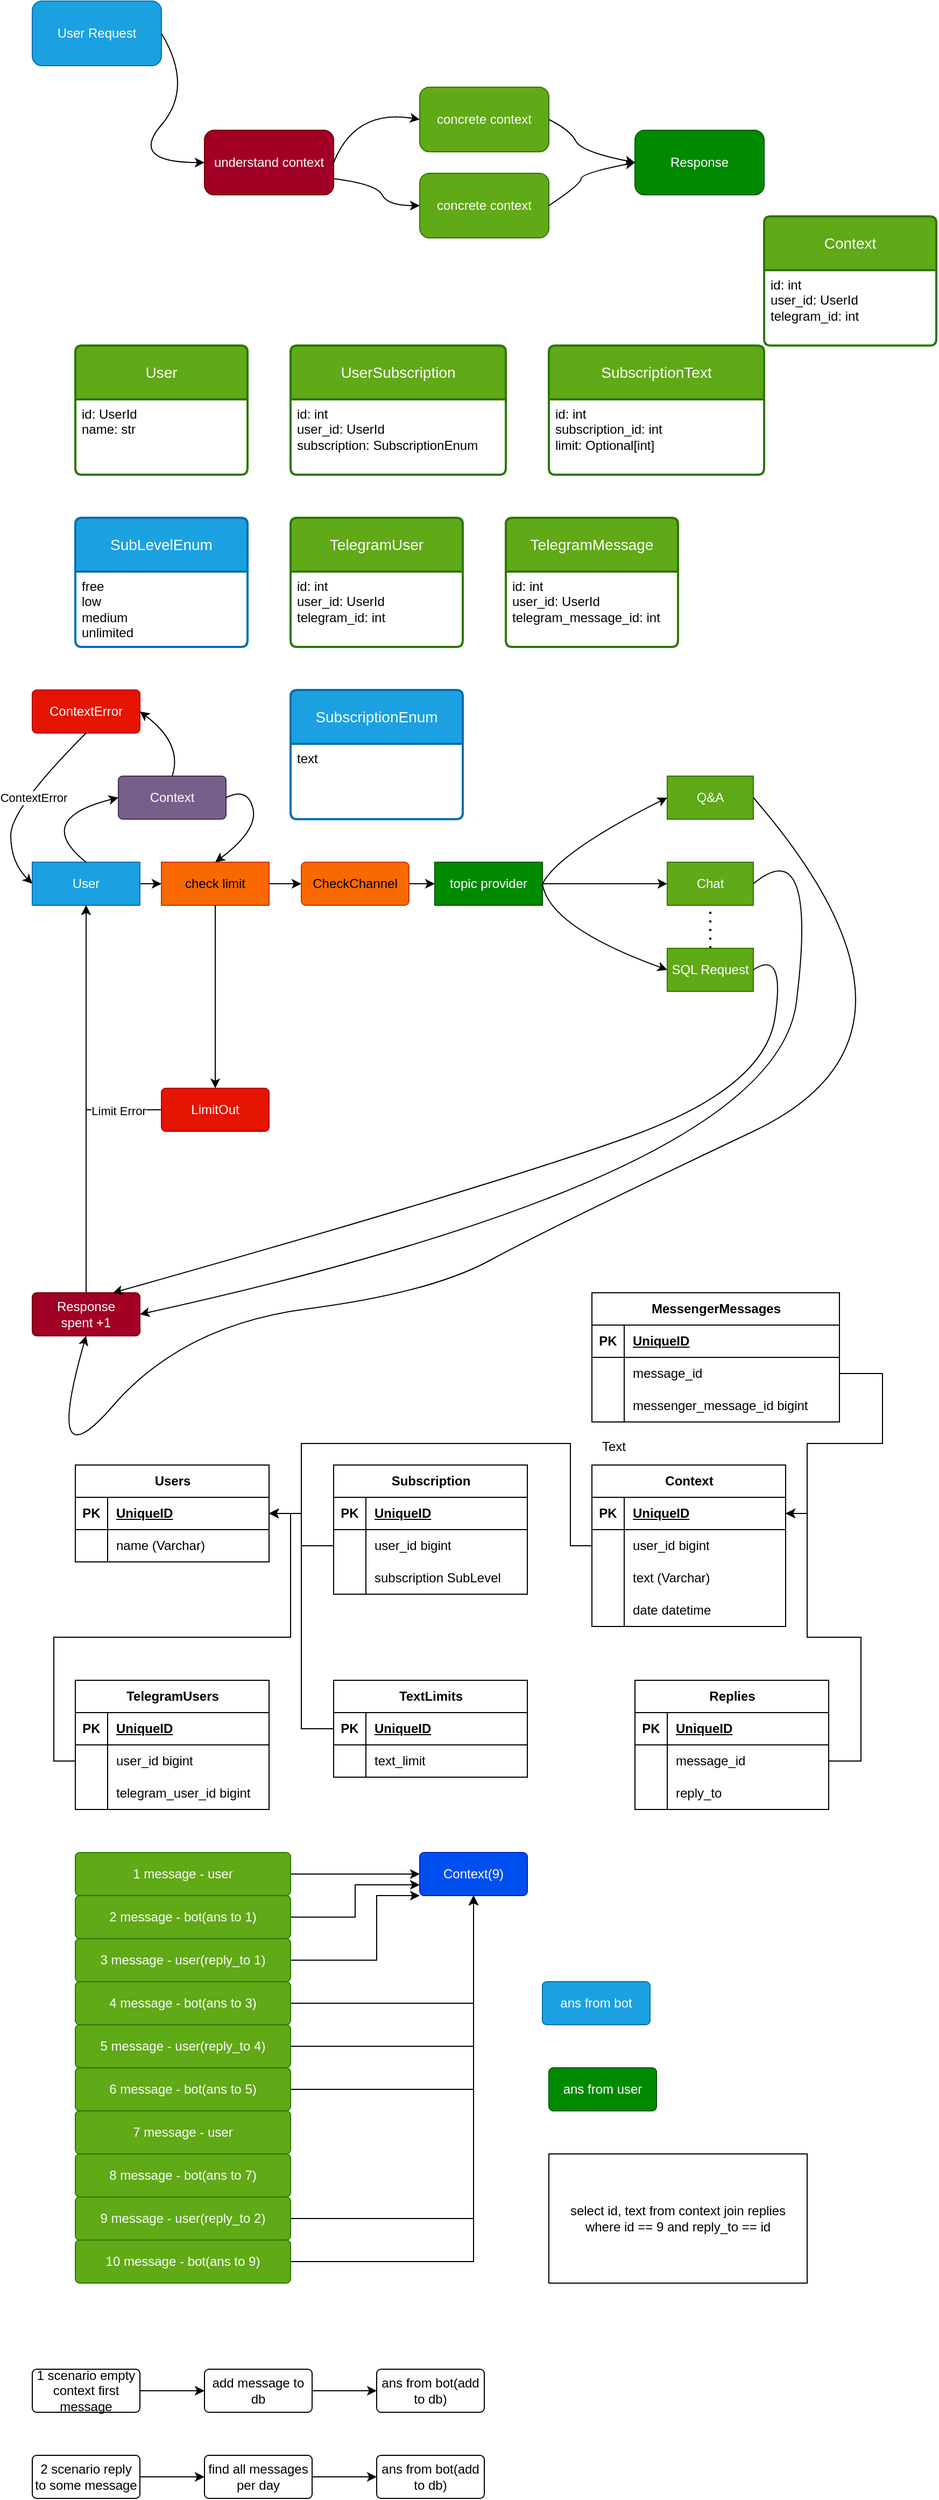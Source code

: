 <mxfile version="21.3.2" type="github" pages="2">
  <diagram name="Страница 1" id="6RsI5PoxTVXbYfIFVnOP">
    <mxGraphModel dx="1114" dy="616" grid="1" gridSize="10" guides="1" tooltips="1" connect="1" arrows="1" fold="1" page="1" pageScale="1" pageWidth="827" pageHeight="1169" math="0" shadow="0">
      <root>
        <mxCell id="0" />
        <mxCell id="1" parent="0" />
        <mxCell id="T8kyU2NZj58jvWLqdSKc-1" value="User Request" style="rounded=1;whiteSpace=wrap;html=1;fillColor=#1ba1e2;fontColor=#ffffff;strokeColor=#006EAF;" parent="1" vertex="1">
          <mxGeometry x="40" y="40" width="120" height="60" as="geometry" />
        </mxCell>
        <mxCell id="T8kyU2NZj58jvWLqdSKc-2" value="understand context" style="rounded=1;whiteSpace=wrap;html=1;fillColor=#a20025;fontColor=#ffffff;strokeColor=#6F0000;" parent="1" vertex="1">
          <mxGeometry x="200" y="160" width="120" height="60" as="geometry" />
        </mxCell>
        <mxCell id="T8kyU2NZj58jvWLqdSKc-3" value="concrete context" style="rounded=1;whiteSpace=wrap;html=1;fillColor=#60a917;fontColor=#ffffff;strokeColor=#2D7600;" parent="1" vertex="1">
          <mxGeometry x="400" y="120" width="120" height="60" as="geometry" />
        </mxCell>
        <mxCell id="T8kyU2NZj58jvWLqdSKc-4" value="concrete context" style="rounded=1;whiteSpace=wrap;html=1;fillColor=#60a917;fontColor=#ffffff;strokeColor=#2D7600;" parent="1" vertex="1">
          <mxGeometry x="400" y="200" width="120" height="60" as="geometry" />
        </mxCell>
        <mxCell id="T8kyU2NZj58jvWLqdSKc-5" value="" style="curved=1;endArrow=classic;html=1;rounded=0;exitX=1;exitY=0.5;exitDx=0;exitDy=0;entryX=0;entryY=0.5;entryDx=0;entryDy=0;" parent="1" source="T8kyU2NZj58jvWLqdSKc-1" target="T8kyU2NZj58jvWLqdSKc-2" edge="1">
          <mxGeometry width="50" height="50" relative="1" as="geometry">
            <mxPoint x="390" y="280" as="sourcePoint" />
            <mxPoint x="440" y="230" as="targetPoint" />
            <Array as="points">
              <mxPoint x="190" y="120" />
              <mxPoint x="130" y="190" />
            </Array>
          </mxGeometry>
        </mxCell>
        <mxCell id="T8kyU2NZj58jvWLqdSKc-6" value="" style="curved=1;endArrow=classic;html=1;rounded=0;exitX=1;exitY=0.5;exitDx=0;exitDy=0;entryX=0;entryY=0.5;entryDx=0;entryDy=0;" parent="1" source="T8kyU2NZj58jvWLqdSKc-2" target="T8kyU2NZj58jvWLqdSKc-3" edge="1">
          <mxGeometry width="50" height="50" relative="1" as="geometry">
            <mxPoint x="390" y="280" as="sourcePoint" />
            <mxPoint x="440" y="230" as="targetPoint" />
            <Array as="points">
              <mxPoint x="340" y="140" />
            </Array>
          </mxGeometry>
        </mxCell>
        <mxCell id="T8kyU2NZj58jvWLqdSKc-7" value="" style="curved=1;endArrow=classic;html=1;rounded=0;exitX=1;exitY=0.75;exitDx=0;exitDy=0;entryX=0;entryY=0.5;entryDx=0;entryDy=0;" parent="1" source="T8kyU2NZj58jvWLqdSKc-2" target="T8kyU2NZj58jvWLqdSKc-4" edge="1">
          <mxGeometry width="50" height="50" relative="1" as="geometry">
            <mxPoint x="360" y="370" as="sourcePoint" />
            <mxPoint x="410" y="320" as="targetPoint" />
            <Array as="points">
              <mxPoint x="360" y="210" />
              <mxPoint x="370" y="230" />
            </Array>
          </mxGeometry>
        </mxCell>
        <mxCell id="T8kyU2NZj58jvWLqdSKc-8" value="Response" style="rounded=1;whiteSpace=wrap;html=1;fillColor=#008a00;fontColor=#ffffff;strokeColor=#005700;" parent="1" vertex="1">
          <mxGeometry x="600" y="160" width="120" height="60" as="geometry" />
        </mxCell>
        <mxCell id="T8kyU2NZj58jvWLqdSKc-9" value="" style="curved=1;endArrow=classic;html=1;rounded=0;exitX=1;exitY=0.5;exitDx=0;exitDy=0;entryX=0;entryY=0.5;entryDx=0;entryDy=0;" parent="1" source="T8kyU2NZj58jvWLqdSKc-3" target="T8kyU2NZj58jvWLqdSKc-8" edge="1">
          <mxGeometry width="50" height="50" relative="1" as="geometry">
            <mxPoint x="570" y="140" as="sourcePoint" />
            <mxPoint x="620" y="90" as="targetPoint" />
            <Array as="points">
              <mxPoint x="540" y="160" />
              <mxPoint x="550" y="180" />
            </Array>
          </mxGeometry>
        </mxCell>
        <mxCell id="T8kyU2NZj58jvWLqdSKc-10" value="" style="curved=1;endArrow=classic;html=1;rounded=0;exitX=1;exitY=0.5;exitDx=0;exitDy=0;entryX=0;entryY=0.5;entryDx=0;entryDy=0;" parent="1" source="T8kyU2NZj58jvWLqdSKc-4" target="T8kyU2NZj58jvWLqdSKc-8" edge="1">
          <mxGeometry width="50" height="50" relative="1" as="geometry">
            <mxPoint x="700" y="280" as="sourcePoint" />
            <mxPoint x="750" y="230" as="targetPoint" />
            <Array as="points">
              <mxPoint x="550" y="210" />
              <mxPoint x="550" y="200" />
            </Array>
          </mxGeometry>
        </mxCell>
        <mxCell id="aFjH2-REhS1qnBzDX-Ag-1" value="User" style="swimlane;childLayout=stackLayout;horizontal=1;startSize=50;horizontalStack=0;rounded=1;fontSize=14;fontStyle=0;strokeWidth=2;resizeParent=0;resizeLast=1;shadow=0;dashed=0;align=center;arcSize=4;whiteSpace=wrap;html=1;fillColor=#60a917;fontColor=#ffffff;strokeColor=#2D7600;" parent="1" vertex="1">
          <mxGeometry x="80" y="360" width="160" height="120" as="geometry" />
        </mxCell>
        <mxCell id="aFjH2-REhS1qnBzDX-Ag-2" value="id: UserId&lt;br&gt;name: str" style="align=left;strokeColor=none;fillColor=none;spacingLeft=4;fontSize=12;verticalAlign=top;resizable=0;rotatable=0;part=1;html=1;" parent="aFjH2-REhS1qnBzDX-Ag-1" vertex="1">
          <mxGeometry y="50" width="160" height="70" as="geometry" />
        </mxCell>
        <mxCell id="aFjH2-REhS1qnBzDX-Ag-5" value="SubLevelEnum" style="swimlane;childLayout=stackLayout;horizontal=1;startSize=50;horizontalStack=0;rounded=1;fontSize=14;fontStyle=0;strokeWidth=2;resizeParent=0;resizeLast=1;shadow=0;dashed=0;align=center;arcSize=4;whiteSpace=wrap;html=1;fillColor=#1ba1e2;fontColor=#ffffff;strokeColor=#006EAF;" parent="1" vertex="1">
          <mxGeometry x="80" y="520" width="160" height="120" as="geometry" />
        </mxCell>
        <mxCell id="aFjH2-REhS1qnBzDX-Ag-6" value="free&lt;br&gt;low&lt;br&gt;medium&lt;br&gt;unlimited" style="align=left;strokeColor=none;fillColor=none;spacingLeft=4;fontSize=12;verticalAlign=top;resizable=0;rotatable=0;part=1;html=1;" parent="aFjH2-REhS1qnBzDX-Ag-5" vertex="1">
          <mxGeometry y="50" width="160" height="70" as="geometry" />
        </mxCell>
        <mxCell id="aFjH2-REhS1qnBzDX-Ag-9" style="edgeStyle=orthogonalEdgeStyle;rounded=0;orthogonalLoop=1;jettySize=auto;html=1;entryX=0;entryY=0.5;entryDx=0;entryDy=0;" parent="1" source="aFjH2-REhS1qnBzDX-Ag-7" target="aFjH2-REhS1qnBzDX-Ag-8" edge="1">
          <mxGeometry relative="1" as="geometry" />
        </mxCell>
        <mxCell id="aFjH2-REhS1qnBzDX-Ag-7" value="User" style="whiteSpace=wrap;html=1;align=center;fillColor=#1ba1e2;fontColor=#ffffff;strokeColor=#006EAF;" parent="1" vertex="1">
          <mxGeometry x="40" y="840" width="100" height="40" as="geometry" />
        </mxCell>
        <mxCell id="aFjH2-REhS1qnBzDX-Ag-48" style="edgeStyle=orthogonalEdgeStyle;rounded=0;orthogonalLoop=1;jettySize=auto;html=1;entryX=0;entryY=0.5;entryDx=0;entryDy=0;" parent="1" source="aFjH2-REhS1qnBzDX-Ag-8" target="aFjH2-REhS1qnBzDX-Ag-47" edge="1">
          <mxGeometry relative="1" as="geometry" />
        </mxCell>
        <mxCell id="aFjH2-REhS1qnBzDX-Ag-8" value="check limit" style="whiteSpace=wrap;html=1;align=center;fillColor=#fa6800;fontColor=#000000;strokeColor=#C73500;" parent="1" vertex="1">
          <mxGeometry x="160" y="840" width="100" height="40" as="geometry" />
        </mxCell>
        <mxCell id="aFjH2-REhS1qnBzDX-Ag-10" value="topic provider" style="whiteSpace=wrap;html=1;align=center;fillColor=#008a00;strokeColor=#005700;fontColor=#ffffff;" parent="1" vertex="1">
          <mxGeometry x="414" y="840" width="100" height="40" as="geometry" />
        </mxCell>
        <mxCell id="aFjH2-REhS1qnBzDX-Ag-11" value="UserSubscription" style="swimlane;childLayout=stackLayout;horizontal=1;startSize=50;horizontalStack=0;rounded=1;fontSize=14;fontStyle=0;strokeWidth=2;resizeParent=0;resizeLast=1;shadow=0;dashed=0;align=center;arcSize=4;whiteSpace=wrap;html=1;fillColor=#60a917;fontColor=#ffffff;strokeColor=#2D7600;" parent="1" vertex="1">
          <mxGeometry x="280" y="360" width="200" height="120" as="geometry" />
        </mxCell>
        <mxCell id="aFjH2-REhS1qnBzDX-Ag-12" value="id: int&lt;br&gt;user_id: UserId&lt;br&gt;subscription: SubscriptionEnum" style="align=left;strokeColor=none;fillColor=none;spacingLeft=4;fontSize=12;verticalAlign=top;resizable=0;rotatable=0;part=1;html=1;" parent="aFjH2-REhS1qnBzDX-Ag-11" vertex="1">
          <mxGeometry y="50" width="200" height="70" as="geometry" />
        </mxCell>
        <mxCell id="aFjH2-REhS1qnBzDX-Ag-15" value="Q&amp;amp;A" style="whiteSpace=wrap;html=1;align=center;fillColor=#60a917;strokeColor=#2D7600;fontColor=#ffffff;" parent="1" vertex="1">
          <mxGeometry x="630" y="760" width="80" height="40" as="geometry" />
        </mxCell>
        <mxCell id="aFjH2-REhS1qnBzDX-Ag-16" value="Chat" style="whiteSpace=wrap;html=1;align=center;fillColor=#60a917;strokeColor=#2D7600;fontColor=#ffffff;" parent="1" vertex="1">
          <mxGeometry x="630" y="840" width="80" height="40" as="geometry" />
        </mxCell>
        <mxCell id="aFjH2-REhS1qnBzDX-Ag-17" value="" style="endArrow=none;dashed=1;html=1;dashPattern=1 3;strokeWidth=2;rounded=0;entryX=0.5;entryY=1;entryDx=0;entryDy=0;exitX=0.5;exitY=0;exitDx=0;exitDy=0;" parent="1" source="aFjH2-REhS1qnBzDX-Ag-18" target="aFjH2-REhS1qnBzDX-Ag-16" edge="1">
          <mxGeometry width="50" height="50" relative="1" as="geometry">
            <mxPoint x="670" y="910" as="sourcePoint" />
            <mxPoint x="680" y="900" as="targetPoint" />
          </mxGeometry>
        </mxCell>
        <mxCell id="aFjH2-REhS1qnBzDX-Ag-18" value="SQL Request" style="whiteSpace=wrap;html=1;align=center;fillColor=#60a917;strokeColor=#2D7600;fontColor=#ffffff;" parent="1" vertex="1">
          <mxGeometry x="630" y="920" width="80" height="40" as="geometry" />
        </mxCell>
        <mxCell id="aFjH2-REhS1qnBzDX-Ag-19" value="" style="curved=1;endArrow=classic;html=1;rounded=0;exitX=1;exitY=0.5;exitDx=0;exitDy=0;entryX=0;entryY=0.5;entryDx=0;entryDy=0;" parent="1" source="aFjH2-REhS1qnBzDX-Ag-10" target="aFjH2-REhS1qnBzDX-Ag-15" edge="1">
          <mxGeometry width="50" height="50" relative="1" as="geometry">
            <mxPoint x="410" y="800" as="sourcePoint" />
            <mxPoint x="460" y="750" as="targetPoint" />
            <Array as="points">
              <mxPoint x="530" y="830" />
            </Array>
          </mxGeometry>
        </mxCell>
        <mxCell id="aFjH2-REhS1qnBzDX-Ag-20" value="" style="curved=1;endArrow=classic;html=1;rounded=0;exitX=1;exitY=0.5;exitDx=0;exitDy=0;entryX=0;entryY=0.5;entryDx=0;entryDy=0;" parent="1" source="aFjH2-REhS1qnBzDX-Ag-10" target="aFjH2-REhS1qnBzDX-Ag-16" edge="1">
          <mxGeometry width="50" height="50" relative="1" as="geometry">
            <mxPoint x="480" y="870" as="sourcePoint" />
            <mxPoint x="530" y="820" as="targetPoint" />
            <Array as="points">
              <mxPoint x="550" y="860" />
            </Array>
          </mxGeometry>
        </mxCell>
        <mxCell id="aFjH2-REhS1qnBzDX-Ag-21" value="" style="curved=1;endArrow=classic;html=1;rounded=0;exitX=1;exitY=0.5;exitDx=0;exitDy=0;entryX=0;entryY=0.5;entryDx=0;entryDy=0;" parent="1" source="aFjH2-REhS1qnBzDX-Ag-10" target="aFjH2-REhS1qnBzDX-Ag-18" edge="1">
          <mxGeometry width="50" height="50" relative="1" as="geometry">
            <mxPoint x="520" y="950" as="sourcePoint" />
            <mxPoint x="570" y="900" as="targetPoint" />
            <Array as="points">
              <mxPoint x="520" y="900" />
            </Array>
          </mxGeometry>
        </mxCell>
        <mxCell id="aFjH2-REhS1qnBzDX-Ag-26" style="edgeStyle=orthogonalEdgeStyle;rounded=0;orthogonalLoop=1;jettySize=auto;html=1;exitX=0.5;exitY=0;exitDx=0;exitDy=0;entryX=0.5;entryY=1;entryDx=0;entryDy=0;" parent="1" source="aFjH2-REhS1qnBzDX-Ag-22" target="aFjH2-REhS1qnBzDX-Ag-7" edge="1">
          <mxGeometry relative="1" as="geometry" />
        </mxCell>
        <mxCell id="aFjH2-REhS1qnBzDX-Ag-22" value="Response&lt;br&gt;spent +1" style="rounded=1;arcSize=10;whiteSpace=wrap;html=1;align=center;fillColor=#a20025;strokeColor=#6F0000;fontColor=#ffffff;" parent="1" vertex="1">
          <mxGeometry x="40" y="1240" width="100" height="40" as="geometry" />
        </mxCell>
        <mxCell id="aFjH2-REhS1qnBzDX-Ag-23" value="" style="curved=1;endArrow=classic;html=1;rounded=0;exitX=1;exitY=0.5;exitDx=0;exitDy=0;entryX=0.5;entryY=1;entryDx=0;entryDy=0;" parent="1" source="aFjH2-REhS1qnBzDX-Ag-15" target="aFjH2-REhS1qnBzDX-Ag-22" edge="1">
          <mxGeometry width="50" height="50" relative="1" as="geometry">
            <mxPoint x="700" y="790" as="sourcePoint" />
            <mxPoint x="750" y="740" as="targetPoint" />
            <Array as="points">
              <mxPoint x="900" y="1000" />
              <mxPoint x="520" y="1180" />
              <mxPoint x="410" y="1240" />
              <mxPoint x="180" y="1270" />
              <mxPoint x="50" y="1420" />
            </Array>
          </mxGeometry>
        </mxCell>
        <mxCell id="aFjH2-REhS1qnBzDX-Ag-24" value="" style="curved=1;endArrow=classic;html=1;rounded=0;exitX=1;exitY=0.5;exitDx=0;exitDy=0;entryX=1;entryY=0.5;entryDx=0;entryDy=0;" parent="1" source="aFjH2-REhS1qnBzDX-Ag-16" target="aFjH2-REhS1qnBzDX-Ag-22" edge="1">
          <mxGeometry width="50" height="50" relative="1" as="geometry">
            <mxPoint x="720" y="810" as="sourcePoint" />
            <mxPoint x="770" y="760" as="targetPoint" />
            <Array as="points">
              <mxPoint x="770" y="810" />
              <mxPoint x="730" y="1130" />
            </Array>
          </mxGeometry>
        </mxCell>
        <mxCell id="aFjH2-REhS1qnBzDX-Ag-25" value="" style="curved=1;endArrow=classic;html=1;rounded=0;exitX=1;exitY=0.5;exitDx=0;exitDy=0;entryX=0.75;entryY=0;entryDx=0;entryDy=0;" parent="1" source="aFjH2-REhS1qnBzDX-Ag-18" target="aFjH2-REhS1qnBzDX-Ag-22" edge="1">
          <mxGeometry width="50" height="50" relative="1" as="geometry">
            <mxPoint x="690" y="920" as="sourcePoint" />
            <mxPoint x="740" y="870" as="targetPoint" />
            <Array as="points">
              <mxPoint x="740" y="920" />
              <mxPoint x="720" y="1050" />
              <mxPoint x="470" y="1140" />
            </Array>
          </mxGeometry>
        </mxCell>
        <mxCell id="aFjH2-REhS1qnBzDX-Ag-29" style="edgeStyle=orthogonalEdgeStyle;rounded=0;orthogonalLoop=1;jettySize=auto;html=1;entryX=0.5;entryY=1;entryDx=0;entryDy=0;" parent="1" source="aFjH2-REhS1qnBzDX-Ag-28" target="aFjH2-REhS1qnBzDX-Ag-7" edge="1">
          <mxGeometry relative="1" as="geometry" />
        </mxCell>
        <mxCell id="aFjH2-REhS1qnBzDX-Ag-30" value="Limit Error" style="edgeLabel;html=1;align=center;verticalAlign=middle;resizable=0;points=[];" parent="aFjH2-REhS1qnBzDX-Ag-29" vertex="1" connectable="0">
          <mxGeometry x="-0.035" y="2" relative="1" as="geometry">
            <mxPoint x="32" y="56" as="offset" />
          </mxGeometry>
        </mxCell>
        <mxCell id="aFjH2-REhS1qnBzDX-Ag-28" value="LimitOut" style="rounded=1;arcSize=10;whiteSpace=wrap;html=1;align=center;fillColor=#e51400;fontColor=#ffffff;strokeColor=#B20000;" parent="1" vertex="1">
          <mxGeometry x="160" y="1050" width="100" height="40" as="geometry" />
        </mxCell>
        <mxCell id="aFjH2-REhS1qnBzDX-Ag-37" style="edgeStyle=orthogonalEdgeStyle;rounded=0;orthogonalLoop=1;jettySize=auto;html=1;entryX=0.5;entryY=0;entryDx=0;entryDy=0;exitX=0.5;exitY=1;exitDx=0;exitDy=0;" parent="1" source="aFjH2-REhS1qnBzDX-Ag-8" target="aFjH2-REhS1qnBzDX-Ag-28" edge="1">
          <mxGeometry relative="1" as="geometry">
            <mxPoint x="250" y="1040" as="sourcePoint" />
          </mxGeometry>
        </mxCell>
        <mxCell id="aFjH2-REhS1qnBzDX-Ag-38" value="Context" style="rounded=1;arcSize=10;whiteSpace=wrap;html=1;align=center;fillColor=#76608a;fontColor=#ffffff;strokeColor=#432D57;" parent="1" vertex="1">
          <mxGeometry x="120" y="760" width="100" height="40" as="geometry" />
        </mxCell>
        <mxCell id="aFjH2-REhS1qnBzDX-Ag-39" value="" style="curved=1;endArrow=classic;html=1;rounded=0;exitX=0.5;exitY=0;exitDx=0;exitDy=0;entryX=0;entryY=0.5;entryDx=0;entryDy=0;" parent="1" source="aFjH2-REhS1qnBzDX-Ag-7" target="aFjH2-REhS1qnBzDX-Ag-38" edge="1">
          <mxGeometry width="50" height="50" relative="1" as="geometry">
            <mxPoint x="220" y="820" as="sourcePoint" />
            <mxPoint x="270" y="770" as="targetPoint" />
            <Array as="points">
              <mxPoint x="40" y="800" />
            </Array>
          </mxGeometry>
        </mxCell>
        <mxCell id="aFjH2-REhS1qnBzDX-Ag-40" value="" style="curved=1;endArrow=classic;html=1;rounded=0;exitX=1;exitY=0.5;exitDx=0;exitDy=0;entryX=0.5;entryY=0;entryDx=0;entryDy=0;" parent="1" source="aFjH2-REhS1qnBzDX-Ag-38" target="aFjH2-REhS1qnBzDX-Ag-8" edge="1">
          <mxGeometry width="50" height="50" relative="1" as="geometry">
            <mxPoint x="260" y="800" as="sourcePoint" />
            <mxPoint x="310" y="750" as="targetPoint" />
            <Array as="points">
              <mxPoint x="240" y="770" />
              <mxPoint x="250" y="810" />
            </Array>
          </mxGeometry>
        </mxCell>
        <mxCell id="aFjH2-REhS1qnBzDX-Ag-42" value="ContextError" style="rounded=1;arcSize=10;whiteSpace=wrap;html=1;align=center;fillColor=#e51400;fontColor=#ffffff;strokeColor=#B20000;" parent="1" vertex="1">
          <mxGeometry x="40" y="680" width="100" height="40" as="geometry" />
        </mxCell>
        <mxCell id="aFjH2-REhS1qnBzDX-Ag-43" value="" style="curved=1;endArrow=classic;html=1;rounded=0;exitX=0.5;exitY=0;exitDx=0;exitDy=0;entryX=1;entryY=0.5;entryDx=0;entryDy=0;" parent="1" source="aFjH2-REhS1qnBzDX-Ag-38" target="aFjH2-REhS1qnBzDX-Ag-42" edge="1">
          <mxGeometry width="50" height="50" relative="1" as="geometry">
            <mxPoint x="170" y="730" as="sourcePoint" />
            <mxPoint x="220" y="680" as="targetPoint" />
            <Array as="points">
              <mxPoint x="180" y="730" />
            </Array>
          </mxGeometry>
        </mxCell>
        <mxCell id="aFjH2-REhS1qnBzDX-Ag-44" value="" style="curved=1;endArrow=classic;html=1;rounded=0;exitX=0.5;exitY=1;exitDx=0;exitDy=0;entryX=0;entryY=0.5;entryDx=0;entryDy=0;" parent="1" source="aFjH2-REhS1qnBzDX-Ag-42" target="aFjH2-REhS1qnBzDX-Ag-7" edge="1">
          <mxGeometry width="50" height="50" relative="1" as="geometry">
            <mxPoint x="-50" y="780" as="sourcePoint" />
            <mxPoint y="730" as="targetPoint" />
            <Array as="points">
              <mxPoint x="20" y="790" />
              <mxPoint x="20" y="840" />
            </Array>
          </mxGeometry>
        </mxCell>
        <mxCell id="aFjH2-REhS1qnBzDX-Ag-45" value="ContextError" style="edgeLabel;html=1;align=center;verticalAlign=middle;resizable=0;points=[];" parent="aFjH2-REhS1qnBzDX-Ag-44" vertex="1" connectable="0">
          <mxGeometry x="-0.129" y="8" relative="1" as="geometry">
            <mxPoint as="offset" />
          </mxGeometry>
        </mxCell>
        <mxCell id="aFjH2-REhS1qnBzDX-Ag-49" style="edgeStyle=orthogonalEdgeStyle;rounded=0;orthogonalLoop=1;jettySize=auto;html=1;entryX=0;entryY=0.5;entryDx=0;entryDy=0;" parent="1" source="aFjH2-REhS1qnBzDX-Ag-47" target="aFjH2-REhS1qnBzDX-Ag-10" edge="1">
          <mxGeometry relative="1" as="geometry" />
        </mxCell>
        <mxCell id="aFjH2-REhS1qnBzDX-Ag-47" value="CheckChannel" style="rounded=1;arcSize=10;whiteSpace=wrap;html=1;align=center;fillColor=#fa6800;fontColor=#000000;strokeColor=#C73500;" parent="1" vertex="1">
          <mxGeometry x="290" y="840" width="100" height="40" as="geometry" />
        </mxCell>
        <mxCell id="ORnXR_ClGoXsmL2BojM3-41" style="edgeStyle=orthogonalEdgeStyle;rounded=0;orthogonalLoop=1;jettySize=auto;html=1;entryX=0;entryY=0.5;entryDx=0;entryDy=0;" parent="1" edge="1">
          <mxGeometry relative="1" as="geometry">
            <Array as="points">
              <mxPoint x="520" y="1515" />
              <mxPoint x="520" y="1390" />
              <mxPoint x="40" y="1390" />
              <mxPoint x="40" y="1515" />
            </Array>
            <mxPoint x="80" y="1515" as="targetPoint" />
          </mxGeometry>
        </mxCell>
        <mxCell id="3xsTGDCE_ri1HnCmCkEs-1" value="Users" style="shape=table;startSize=30;container=1;collapsible=1;childLayout=tableLayout;fixedRows=1;rowLines=0;fontStyle=1;align=center;resizeLast=1;html=1;" parent="1" vertex="1">
          <mxGeometry x="80" y="1400" width="180" height="90" as="geometry" />
        </mxCell>
        <mxCell id="3xsTGDCE_ri1HnCmCkEs-2" value="" style="shape=tableRow;horizontal=0;startSize=0;swimlaneHead=0;swimlaneBody=0;fillColor=none;collapsible=0;dropTarget=0;points=[[0,0.5],[1,0.5]];portConstraint=eastwest;top=0;left=0;right=0;bottom=1;" parent="3xsTGDCE_ri1HnCmCkEs-1" vertex="1">
          <mxGeometry y="30" width="180" height="30" as="geometry" />
        </mxCell>
        <mxCell id="3xsTGDCE_ri1HnCmCkEs-3" value="PK" style="shape=partialRectangle;connectable=0;fillColor=none;top=0;left=0;bottom=0;right=0;fontStyle=1;overflow=hidden;whiteSpace=wrap;html=1;" parent="3xsTGDCE_ri1HnCmCkEs-2" vertex="1">
          <mxGeometry width="30" height="30" as="geometry">
            <mxRectangle width="30" height="30" as="alternateBounds" />
          </mxGeometry>
        </mxCell>
        <mxCell id="3xsTGDCE_ri1HnCmCkEs-4" value="UniqueID" style="shape=partialRectangle;connectable=0;fillColor=none;top=0;left=0;bottom=0;right=0;align=left;spacingLeft=6;fontStyle=5;overflow=hidden;whiteSpace=wrap;html=1;" parent="3xsTGDCE_ri1HnCmCkEs-2" vertex="1">
          <mxGeometry x="30" width="150" height="30" as="geometry">
            <mxRectangle width="150" height="30" as="alternateBounds" />
          </mxGeometry>
        </mxCell>
        <mxCell id="3xsTGDCE_ri1HnCmCkEs-5" value="" style="shape=tableRow;horizontal=0;startSize=0;swimlaneHead=0;swimlaneBody=0;fillColor=none;collapsible=0;dropTarget=0;points=[[0,0.5],[1,0.5]];portConstraint=eastwest;top=0;left=0;right=0;bottom=0;" parent="3xsTGDCE_ri1HnCmCkEs-1" vertex="1">
          <mxGeometry y="60" width="180" height="30" as="geometry" />
        </mxCell>
        <mxCell id="3xsTGDCE_ri1HnCmCkEs-6" value="" style="shape=partialRectangle;connectable=0;fillColor=none;top=0;left=0;bottom=0;right=0;editable=1;overflow=hidden;whiteSpace=wrap;html=1;" parent="3xsTGDCE_ri1HnCmCkEs-5" vertex="1">
          <mxGeometry width="30" height="30" as="geometry">
            <mxRectangle width="30" height="30" as="alternateBounds" />
          </mxGeometry>
        </mxCell>
        <mxCell id="3xsTGDCE_ri1HnCmCkEs-7" value="name (Varchar)" style="shape=partialRectangle;connectable=0;fillColor=none;top=0;left=0;bottom=0;right=0;align=left;spacingLeft=6;overflow=hidden;whiteSpace=wrap;html=1;" parent="3xsTGDCE_ri1HnCmCkEs-5" vertex="1">
          <mxGeometry x="30" width="150" height="30" as="geometry">
            <mxRectangle width="150" height="30" as="alternateBounds" />
          </mxGeometry>
        </mxCell>
        <mxCell id="3xsTGDCE_ri1HnCmCkEs-27" value="Subscription" style="shape=table;startSize=30;container=1;collapsible=1;childLayout=tableLayout;fixedRows=1;rowLines=0;fontStyle=1;align=center;resizeLast=1;html=1;" parent="1" vertex="1">
          <mxGeometry x="320" y="1400" width="180" height="120" as="geometry" />
        </mxCell>
        <mxCell id="3xsTGDCE_ri1HnCmCkEs-28" value="" style="shape=tableRow;horizontal=0;startSize=0;swimlaneHead=0;swimlaneBody=0;fillColor=none;collapsible=0;dropTarget=0;points=[[0,0.5],[1,0.5]];portConstraint=eastwest;top=0;left=0;right=0;bottom=1;" parent="3xsTGDCE_ri1HnCmCkEs-27" vertex="1">
          <mxGeometry y="30" width="180" height="30" as="geometry" />
        </mxCell>
        <mxCell id="3xsTGDCE_ri1HnCmCkEs-29" value="PK" style="shape=partialRectangle;connectable=0;fillColor=none;top=0;left=0;bottom=0;right=0;fontStyle=1;overflow=hidden;whiteSpace=wrap;html=1;" parent="3xsTGDCE_ri1HnCmCkEs-28" vertex="1">
          <mxGeometry width="30" height="30" as="geometry">
            <mxRectangle width="30" height="30" as="alternateBounds" />
          </mxGeometry>
        </mxCell>
        <mxCell id="3xsTGDCE_ri1HnCmCkEs-30" value="UniqueID" style="shape=partialRectangle;connectable=0;fillColor=none;top=0;left=0;bottom=0;right=0;align=left;spacingLeft=6;fontStyle=5;overflow=hidden;whiteSpace=wrap;html=1;" parent="3xsTGDCE_ri1HnCmCkEs-28" vertex="1">
          <mxGeometry x="30" width="150" height="30" as="geometry">
            <mxRectangle width="150" height="30" as="alternateBounds" />
          </mxGeometry>
        </mxCell>
        <mxCell id="3xsTGDCE_ri1HnCmCkEs-31" value="" style="shape=tableRow;horizontal=0;startSize=0;swimlaneHead=0;swimlaneBody=0;fillColor=none;collapsible=0;dropTarget=0;points=[[0,0.5],[1,0.5]];portConstraint=eastwest;top=0;left=0;right=0;bottom=0;" parent="3xsTGDCE_ri1HnCmCkEs-27" vertex="1">
          <mxGeometry y="60" width="180" height="30" as="geometry" />
        </mxCell>
        <mxCell id="3xsTGDCE_ri1HnCmCkEs-32" value="" style="shape=partialRectangle;connectable=0;fillColor=none;top=0;left=0;bottom=0;right=0;editable=1;overflow=hidden;whiteSpace=wrap;html=1;" parent="3xsTGDCE_ri1HnCmCkEs-31" vertex="1">
          <mxGeometry width="30" height="30" as="geometry">
            <mxRectangle width="30" height="30" as="alternateBounds" />
          </mxGeometry>
        </mxCell>
        <mxCell id="3xsTGDCE_ri1HnCmCkEs-33" value="user_id bigint" style="shape=partialRectangle;connectable=0;fillColor=none;top=0;left=0;bottom=0;right=0;align=left;spacingLeft=6;overflow=hidden;whiteSpace=wrap;html=1;" parent="3xsTGDCE_ri1HnCmCkEs-31" vertex="1">
          <mxGeometry x="30" width="150" height="30" as="geometry">
            <mxRectangle width="150" height="30" as="alternateBounds" />
          </mxGeometry>
        </mxCell>
        <mxCell id="3xsTGDCE_ri1HnCmCkEs-34" value="" style="shape=tableRow;horizontal=0;startSize=0;swimlaneHead=0;swimlaneBody=0;fillColor=none;collapsible=0;dropTarget=0;points=[[0,0.5],[1,0.5]];portConstraint=eastwest;top=0;left=0;right=0;bottom=0;" parent="3xsTGDCE_ri1HnCmCkEs-27" vertex="1">
          <mxGeometry y="90" width="180" height="30" as="geometry" />
        </mxCell>
        <mxCell id="3xsTGDCE_ri1HnCmCkEs-35" value="" style="shape=partialRectangle;connectable=0;fillColor=none;top=0;left=0;bottom=0;right=0;editable=1;overflow=hidden;whiteSpace=wrap;html=1;" parent="3xsTGDCE_ri1HnCmCkEs-34" vertex="1">
          <mxGeometry width="30" height="30" as="geometry">
            <mxRectangle width="30" height="30" as="alternateBounds" />
          </mxGeometry>
        </mxCell>
        <mxCell id="3xsTGDCE_ri1HnCmCkEs-36" value="subscription SubLevel" style="shape=partialRectangle;connectable=0;fillColor=none;top=0;left=0;bottom=0;right=0;align=left;spacingLeft=6;overflow=hidden;whiteSpace=wrap;html=1;" parent="3xsTGDCE_ri1HnCmCkEs-34" vertex="1">
          <mxGeometry x="30" width="150" height="30" as="geometry">
            <mxRectangle width="150" height="30" as="alternateBounds" />
          </mxGeometry>
        </mxCell>
        <mxCell id="3xsTGDCE_ri1HnCmCkEs-40" value="TelegramUsers" style="shape=table;startSize=30;container=1;collapsible=1;childLayout=tableLayout;fixedRows=1;rowLines=0;fontStyle=1;align=center;resizeLast=1;html=1;" parent="1" vertex="1">
          <mxGeometry x="80" y="1600" width="180" height="120" as="geometry" />
        </mxCell>
        <mxCell id="3xsTGDCE_ri1HnCmCkEs-41" value="" style="shape=tableRow;horizontal=0;startSize=0;swimlaneHead=0;swimlaneBody=0;fillColor=none;collapsible=0;dropTarget=0;points=[[0,0.5],[1,0.5]];portConstraint=eastwest;top=0;left=0;right=0;bottom=1;" parent="3xsTGDCE_ri1HnCmCkEs-40" vertex="1">
          <mxGeometry y="30" width="180" height="30" as="geometry" />
        </mxCell>
        <mxCell id="3xsTGDCE_ri1HnCmCkEs-42" value="PK" style="shape=partialRectangle;connectable=0;fillColor=none;top=0;left=0;bottom=0;right=0;fontStyle=1;overflow=hidden;whiteSpace=wrap;html=1;" parent="3xsTGDCE_ri1HnCmCkEs-41" vertex="1">
          <mxGeometry width="30" height="30" as="geometry">
            <mxRectangle width="30" height="30" as="alternateBounds" />
          </mxGeometry>
        </mxCell>
        <mxCell id="3xsTGDCE_ri1HnCmCkEs-43" value="UniqueID" style="shape=partialRectangle;connectable=0;fillColor=none;top=0;left=0;bottom=0;right=0;align=left;spacingLeft=6;fontStyle=5;overflow=hidden;whiteSpace=wrap;html=1;" parent="3xsTGDCE_ri1HnCmCkEs-41" vertex="1">
          <mxGeometry x="30" width="150" height="30" as="geometry">
            <mxRectangle width="150" height="30" as="alternateBounds" />
          </mxGeometry>
        </mxCell>
        <mxCell id="3xsTGDCE_ri1HnCmCkEs-44" value="" style="shape=tableRow;horizontal=0;startSize=0;swimlaneHead=0;swimlaneBody=0;fillColor=none;collapsible=0;dropTarget=0;points=[[0,0.5],[1,0.5]];portConstraint=eastwest;top=0;left=0;right=0;bottom=0;" parent="3xsTGDCE_ri1HnCmCkEs-40" vertex="1">
          <mxGeometry y="60" width="180" height="30" as="geometry" />
        </mxCell>
        <mxCell id="3xsTGDCE_ri1HnCmCkEs-45" value="" style="shape=partialRectangle;connectable=0;fillColor=none;top=0;left=0;bottom=0;right=0;editable=1;overflow=hidden;whiteSpace=wrap;html=1;" parent="3xsTGDCE_ri1HnCmCkEs-44" vertex="1">
          <mxGeometry width="30" height="30" as="geometry">
            <mxRectangle width="30" height="30" as="alternateBounds" />
          </mxGeometry>
        </mxCell>
        <mxCell id="3xsTGDCE_ri1HnCmCkEs-46" value="user_id bigint" style="shape=partialRectangle;connectable=0;fillColor=none;top=0;left=0;bottom=0;right=0;align=left;spacingLeft=6;overflow=hidden;whiteSpace=wrap;html=1;" parent="3xsTGDCE_ri1HnCmCkEs-44" vertex="1">
          <mxGeometry x="30" width="150" height="30" as="geometry">
            <mxRectangle width="150" height="30" as="alternateBounds" />
          </mxGeometry>
        </mxCell>
        <mxCell id="3xsTGDCE_ri1HnCmCkEs-47" value="" style="shape=tableRow;horizontal=0;startSize=0;swimlaneHead=0;swimlaneBody=0;fillColor=none;collapsible=0;dropTarget=0;points=[[0,0.5],[1,0.5]];portConstraint=eastwest;top=0;left=0;right=0;bottom=0;" parent="3xsTGDCE_ri1HnCmCkEs-40" vertex="1">
          <mxGeometry y="90" width="180" height="30" as="geometry" />
        </mxCell>
        <mxCell id="3xsTGDCE_ri1HnCmCkEs-48" value="" style="shape=partialRectangle;connectable=0;fillColor=none;top=0;left=0;bottom=0;right=0;editable=1;overflow=hidden;whiteSpace=wrap;html=1;" parent="3xsTGDCE_ri1HnCmCkEs-47" vertex="1">
          <mxGeometry width="30" height="30" as="geometry">
            <mxRectangle width="30" height="30" as="alternateBounds" />
          </mxGeometry>
        </mxCell>
        <mxCell id="3xsTGDCE_ri1HnCmCkEs-49" value="telegram_user_id bigint" style="shape=partialRectangle;connectable=0;fillColor=none;top=0;left=0;bottom=0;right=0;align=left;spacingLeft=6;overflow=hidden;whiteSpace=wrap;html=1;" parent="3xsTGDCE_ri1HnCmCkEs-47" vertex="1">
          <mxGeometry x="30" width="150" height="30" as="geometry">
            <mxRectangle width="150" height="30" as="alternateBounds" />
          </mxGeometry>
        </mxCell>
        <mxCell id="3xsTGDCE_ri1HnCmCkEs-53" value="MessengerMessages" style="shape=table;startSize=30;container=1;collapsible=1;childLayout=tableLayout;fixedRows=1;rowLines=0;fontStyle=1;align=center;resizeLast=1;html=1;" parent="1" vertex="1">
          <mxGeometry x="560" y="1240" width="230" height="120" as="geometry" />
        </mxCell>
        <mxCell id="3xsTGDCE_ri1HnCmCkEs-54" value="" style="shape=tableRow;horizontal=0;startSize=0;swimlaneHead=0;swimlaneBody=0;fillColor=none;collapsible=0;dropTarget=0;points=[[0,0.5],[1,0.5]];portConstraint=eastwest;top=0;left=0;right=0;bottom=1;" parent="3xsTGDCE_ri1HnCmCkEs-53" vertex="1">
          <mxGeometry y="30" width="230" height="30" as="geometry" />
        </mxCell>
        <mxCell id="3xsTGDCE_ri1HnCmCkEs-55" value="PK" style="shape=partialRectangle;connectable=0;fillColor=none;top=0;left=0;bottom=0;right=0;fontStyle=1;overflow=hidden;whiteSpace=wrap;html=1;" parent="3xsTGDCE_ri1HnCmCkEs-54" vertex="1">
          <mxGeometry width="30" height="30" as="geometry">
            <mxRectangle width="30" height="30" as="alternateBounds" />
          </mxGeometry>
        </mxCell>
        <mxCell id="3xsTGDCE_ri1HnCmCkEs-56" value="UniqueID" style="shape=partialRectangle;connectable=0;fillColor=none;top=0;left=0;bottom=0;right=0;align=left;spacingLeft=6;fontStyle=5;overflow=hidden;whiteSpace=wrap;html=1;" parent="3xsTGDCE_ri1HnCmCkEs-54" vertex="1">
          <mxGeometry x="30" width="200" height="30" as="geometry">
            <mxRectangle width="200" height="30" as="alternateBounds" />
          </mxGeometry>
        </mxCell>
        <mxCell id="3xsTGDCE_ri1HnCmCkEs-57" value="" style="shape=tableRow;horizontal=0;startSize=0;swimlaneHead=0;swimlaneBody=0;fillColor=none;collapsible=0;dropTarget=0;points=[[0,0.5],[1,0.5]];portConstraint=eastwest;top=0;left=0;right=0;bottom=0;" parent="3xsTGDCE_ri1HnCmCkEs-53" vertex="1">
          <mxGeometry y="60" width="230" height="30" as="geometry" />
        </mxCell>
        <mxCell id="3xsTGDCE_ri1HnCmCkEs-58" value="" style="shape=partialRectangle;connectable=0;fillColor=none;top=0;left=0;bottom=0;right=0;editable=1;overflow=hidden;whiteSpace=wrap;html=1;" parent="3xsTGDCE_ri1HnCmCkEs-57" vertex="1">
          <mxGeometry width="30" height="30" as="geometry">
            <mxRectangle width="30" height="30" as="alternateBounds" />
          </mxGeometry>
        </mxCell>
        <mxCell id="3xsTGDCE_ri1HnCmCkEs-59" value="message_id" style="shape=partialRectangle;connectable=0;fillColor=none;top=0;left=0;bottom=0;right=0;align=left;spacingLeft=6;overflow=hidden;whiteSpace=wrap;html=1;" parent="3xsTGDCE_ri1HnCmCkEs-57" vertex="1">
          <mxGeometry x="30" width="200" height="30" as="geometry">
            <mxRectangle width="200" height="30" as="alternateBounds" />
          </mxGeometry>
        </mxCell>
        <mxCell id="3xsTGDCE_ri1HnCmCkEs-60" value="" style="shape=tableRow;horizontal=0;startSize=0;swimlaneHead=0;swimlaneBody=0;fillColor=none;collapsible=0;dropTarget=0;points=[[0,0.5],[1,0.5]];portConstraint=eastwest;top=0;left=0;right=0;bottom=0;" parent="3xsTGDCE_ri1HnCmCkEs-53" vertex="1">
          <mxGeometry y="90" width="230" height="30" as="geometry" />
        </mxCell>
        <mxCell id="3xsTGDCE_ri1HnCmCkEs-61" value="" style="shape=partialRectangle;connectable=0;fillColor=none;top=0;left=0;bottom=0;right=0;editable=1;overflow=hidden;whiteSpace=wrap;html=1;" parent="3xsTGDCE_ri1HnCmCkEs-60" vertex="1">
          <mxGeometry width="30" height="30" as="geometry">
            <mxRectangle width="30" height="30" as="alternateBounds" />
          </mxGeometry>
        </mxCell>
        <mxCell id="3xsTGDCE_ri1HnCmCkEs-62" value="messenger_message_id bigint" style="shape=partialRectangle;connectable=0;fillColor=none;top=0;left=0;bottom=0;right=0;align=left;spacingLeft=6;overflow=hidden;whiteSpace=wrap;html=1;" parent="3xsTGDCE_ri1HnCmCkEs-60" vertex="1">
          <mxGeometry x="30" width="200" height="30" as="geometry">
            <mxRectangle width="200" height="30" as="alternateBounds" />
          </mxGeometry>
        </mxCell>
        <mxCell id="3xsTGDCE_ri1HnCmCkEs-66" value="Context" style="shape=table;startSize=30;container=1;collapsible=1;childLayout=tableLayout;fixedRows=1;rowLines=0;fontStyle=1;align=center;resizeLast=1;html=1;" parent="1" vertex="1">
          <mxGeometry x="560" y="1400" width="180" height="150" as="geometry" />
        </mxCell>
        <mxCell id="3xsTGDCE_ri1HnCmCkEs-67" value="" style="shape=tableRow;horizontal=0;startSize=0;swimlaneHead=0;swimlaneBody=0;fillColor=none;collapsible=0;dropTarget=0;points=[[0,0.5],[1,0.5]];portConstraint=eastwest;top=0;left=0;right=0;bottom=1;" parent="3xsTGDCE_ri1HnCmCkEs-66" vertex="1">
          <mxGeometry y="30" width="180" height="30" as="geometry" />
        </mxCell>
        <mxCell id="3xsTGDCE_ri1HnCmCkEs-68" value="PK" style="shape=partialRectangle;connectable=0;fillColor=none;top=0;left=0;bottom=0;right=0;fontStyle=1;overflow=hidden;whiteSpace=wrap;html=1;" parent="3xsTGDCE_ri1HnCmCkEs-67" vertex="1">
          <mxGeometry width="30" height="30" as="geometry">
            <mxRectangle width="30" height="30" as="alternateBounds" />
          </mxGeometry>
        </mxCell>
        <mxCell id="3xsTGDCE_ri1HnCmCkEs-69" value="UniqueID" style="shape=partialRectangle;connectable=0;fillColor=none;top=0;left=0;bottom=0;right=0;align=left;spacingLeft=6;fontStyle=5;overflow=hidden;whiteSpace=wrap;html=1;" parent="3xsTGDCE_ri1HnCmCkEs-67" vertex="1">
          <mxGeometry x="30" width="150" height="30" as="geometry">
            <mxRectangle width="150" height="30" as="alternateBounds" />
          </mxGeometry>
        </mxCell>
        <mxCell id="3xsTGDCE_ri1HnCmCkEs-70" value="" style="shape=tableRow;horizontal=0;startSize=0;swimlaneHead=0;swimlaneBody=0;fillColor=none;collapsible=0;dropTarget=0;points=[[0,0.5],[1,0.5]];portConstraint=eastwest;top=0;left=0;right=0;bottom=0;" parent="3xsTGDCE_ri1HnCmCkEs-66" vertex="1">
          <mxGeometry y="60" width="180" height="30" as="geometry" />
        </mxCell>
        <mxCell id="3xsTGDCE_ri1HnCmCkEs-71" value="" style="shape=partialRectangle;connectable=0;fillColor=none;top=0;left=0;bottom=0;right=0;editable=1;overflow=hidden;whiteSpace=wrap;html=1;" parent="3xsTGDCE_ri1HnCmCkEs-70" vertex="1">
          <mxGeometry width="30" height="30" as="geometry">
            <mxRectangle width="30" height="30" as="alternateBounds" />
          </mxGeometry>
        </mxCell>
        <mxCell id="3xsTGDCE_ri1HnCmCkEs-72" value="user_id bigint" style="shape=partialRectangle;connectable=0;fillColor=none;top=0;left=0;bottom=0;right=0;align=left;spacingLeft=6;overflow=hidden;whiteSpace=wrap;html=1;" parent="3xsTGDCE_ri1HnCmCkEs-70" vertex="1">
          <mxGeometry x="30" width="150" height="30" as="geometry">
            <mxRectangle width="150" height="30" as="alternateBounds" />
          </mxGeometry>
        </mxCell>
        <mxCell id="3xsTGDCE_ri1HnCmCkEs-73" value="" style="shape=tableRow;horizontal=0;startSize=0;swimlaneHead=0;swimlaneBody=0;fillColor=none;collapsible=0;dropTarget=0;points=[[0,0.5],[1,0.5]];portConstraint=eastwest;top=0;left=0;right=0;bottom=0;" parent="3xsTGDCE_ri1HnCmCkEs-66" vertex="1">
          <mxGeometry y="90" width="180" height="30" as="geometry" />
        </mxCell>
        <mxCell id="3xsTGDCE_ri1HnCmCkEs-74" value="" style="shape=partialRectangle;connectable=0;fillColor=none;top=0;left=0;bottom=0;right=0;editable=1;overflow=hidden;whiteSpace=wrap;html=1;" parent="3xsTGDCE_ri1HnCmCkEs-73" vertex="1">
          <mxGeometry width="30" height="30" as="geometry">
            <mxRectangle width="30" height="30" as="alternateBounds" />
          </mxGeometry>
        </mxCell>
        <mxCell id="3xsTGDCE_ri1HnCmCkEs-75" value="text (Varchar)" style="shape=partialRectangle;connectable=0;fillColor=none;top=0;left=0;bottom=0;right=0;align=left;spacingLeft=6;overflow=hidden;whiteSpace=wrap;html=1;" parent="3xsTGDCE_ri1HnCmCkEs-73" vertex="1">
          <mxGeometry x="30" width="150" height="30" as="geometry">
            <mxRectangle width="150" height="30" as="alternateBounds" />
          </mxGeometry>
        </mxCell>
        <mxCell id="3xsTGDCE_ri1HnCmCkEs-76" value="" style="shape=tableRow;horizontal=0;startSize=0;swimlaneHead=0;swimlaneBody=0;fillColor=none;collapsible=0;dropTarget=0;points=[[0,0.5],[1,0.5]];portConstraint=eastwest;top=0;left=0;right=0;bottom=0;" parent="3xsTGDCE_ri1HnCmCkEs-66" vertex="1">
          <mxGeometry y="120" width="180" height="30" as="geometry" />
        </mxCell>
        <mxCell id="3xsTGDCE_ri1HnCmCkEs-77" value="" style="shape=partialRectangle;connectable=0;fillColor=none;top=0;left=0;bottom=0;right=0;editable=1;overflow=hidden;whiteSpace=wrap;html=1;" parent="3xsTGDCE_ri1HnCmCkEs-76" vertex="1">
          <mxGeometry width="30" height="30" as="geometry">
            <mxRectangle width="30" height="30" as="alternateBounds" />
          </mxGeometry>
        </mxCell>
        <mxCell id="3xsTGDCE_ri1HnCmCkEs-78" value="date datetime" style="shape=partialRectangle;connectable=0;fillColor=none;top=0;left=0;bottom=0;right=0;align=left;spacingLeft=6;overflow=hidden;whiteSpace=wrap;html=1;" parent="3xsTGDCE_ri1HnCmCkEs-76" vertex="1">
          <mxGeometry x="30" width="150" height="30" as="geometry">
            <mxRectangle width="150" height="30" as="alternateBounds" />
          </mxGeometry>
        </mxCell>
        <mxCell id="3xsTGDCE_ri1HnCmCkEs-79" value="Replies" style="shape=table;startSize=30;container=1;collapsible=1;childLayout=tableLayout;fixedRows=1;rowLines=0;fontStyle=1;align=center;resizeLast=1;html=1;" parent="1" vertex="1">
          <mxGeometry x="600" y="1600" width="180" height="120" as="geometry" />
        </mxCell>
        <mxCell id="3xsTGDCE_ri1HnCmCkEs-80" value="" style="shape=tableRow;horizontal=0;startSize=0;swimlaneHead=0;swimlaneBody=0;fillColor=none;collapsible=0;dropTarget=0;points=[[0,0.5],[1,0.5]];portConstraint=eastwest;top=0;left=0;right=0;bottom=1;" parent="3xsTGDCE_ri1HnCmCkEs-79" vertex="1">
          <mxGeometry y="30" width="180" height="30" as="geometry" />
        </mxCell>
        <mxCell id="3xsTGDCE_ri1HnCmCkEs-81" value="PK" style="shape=partialRectangle;connectable=0;fillColor=none;top=0;left=0;bottom=0;right=0;fontStyle=1;overflow=hidden;whiteSpace=wrap;html=1;" parent="3xsTGDCE_ri1HnCmCkEs-80" vertex="1">
          <mxGeometry width="30" height="30" as="geometry">
            <mxRectangle width="30" height="30" as="alternateBounds" />
          </mxGeometry>
        </mxCell>
        <mxCell id="3xsTGDCE_ri1HnCmCkEs-82" value="UniqueID" style="shape=partialRectangle;connectable=0;fillColor=none;top=0;left=0;bottom=0;right=0;align=left;spacingLeft=6;fontStyle=5;overflow=hidden;whiteSpace=wrap;html=1;" parent="3xsTGDCE_ri1HnCmCkEs-80" vertex="1">
          <mxGeometry x="30" width="150" height="30" as="geometry">
            <mxRectangle width="150" height="30" as="alternateBounds" />
          </mxGeometry>
        </mxCell>
        <mxCell id="3xsTGDCE_ri1HnCmCkEs-83" value="" style="shape=tableRow;horizontal=0;startSize=0;swimlaneHead=0;swimlaneBody=0;fillColor=none;collapsible=0;dropTarget=0;points=[[0,0.5],[1,0.5]];portConstraint=eastwest;top=0;left=0;right=0;bottom=0;" parent="3xsTGDCE_ri1HnCmCkEs-79" vertex="1">
          <mxGeometry y="60" width="180" height="30" as="geometry" />
        </mxCell>
        <mxCell id="3xsTGDCE_ri1HnCmCkEs-84" value="" style="shape=partialRectangle;connectable=0;fillColor=none;top=0;left=0;bottom=0;right=0;editable=1;overflow=hidden;whiteSpace=wrap;html=1;" parent="3xsTGDCE_ri1HnCmCkEs-83" vertex="1">
          <mxGeometry width="30" height="30" as="geometry">
            <mxRectangle width="30" height="30" as="alternateBounds" />
          </mxGeometry>
        </mxCell>
        <mxCell id="3xsTGDCE_ri1HnCmCkEs-85" value="message_id" style="shape=partialRectangle;connectable=0;fillColor=none;top=0;left=0;bottom=0;right=0;align=left;spacingLeft=6;overflow=hidden;whiteSpace=wrap;html=1;" parent="3xsTGDCE_ri1HnCmCkEs-83" vertex="1">
          <mxGeometry x="30" width="150" height="30" as="geometry">
            <mxRectangle width="150" height="30" as="alternateBounds" />
          </mxGeometry>
        </mxCell>
        <mxCell id="3xsTGDCE_ri1HnCmCkEs-86" value="" style="shape=tableRow;horizontal=0;startSize=0;swimlaneHead=0;swimlaneBody=0;fillColor=none;collapsible=0;dropTarget=0;points=[[0,0.5],[1,0.5]];portConstraint=eastwest;top=0;left=0;right=0;bottom=0;" parent="3xsTGDCE_ri1HnCmCkEs-79" vertex="1">
          <mxGeometry y="90" width="180" height="30" as="geometry" />
        </mxCell>
        <mxCell id="3xsTGDCE_ri1HnCmCkEs-87" value="" style="shape=partialRectangle;connectable=0;fillColor=none;top=0;left=0;bottom=0;right=0;editable=1;overflow=hidden;whiteSpace=wrap;html=1;" parent="3xsTGDCE_ri1HnCmCkEs-86" vertex="1">
          <mxGeometry width="30" height="30" as="geometry">
            <mxRectangle width="30" height="30" as="alternateBounds" />
          </mxGeometry>
        </mxCell>
        <mxCell id="3xsTGDCE_ri1HnCmCkEs-88" value="reply_to" style="shape=partialRectangle;connectable=0;fillColor=none;top=0;left=0;bottom=0;right=0;align=left;spacingLeft=6;overflow=hidden;whiteSpace=wrap;html=1;" parent="3xsTGDCE_ri1HnCmCkEs-86" vertex="1">
          <mxGeometry x="30" width="150" height="30" as="geometry">
            <mxRectangle width="150" height="30" as="alternateBounds" />
          </mxGeometry>
        </mxCell>
        <mxCell id="3xsTGDCE_ri1HnCmCkEs-92" style="edgeStyle=orthogonalEdgeStyle;rounded=0;orthogonalLoop=1;jettySize=auto;html=1;entryX=1;entryY=0.5;entryDx=0;entryDy=0;" parent="1" source="3xsTGDCE_ri1HnCmCkEs-31" target="3xsTGDCE_ri1HnCmCkEs-2" edge="1">
          <mxGeometry relative="1" as="geometry" />
        </mxCell>
        <mxCell id="3xsTGDCE_ri1HnCmCkEs-93" style="edgeStyle=orthogonalEdgeStyle;rounded=0;orthogonalLoop=1;jettySize=auto;html=1;entryX=1;entryY=0.5;entryDx=0;entryDy=0;" parent="1" source="3xsTGDCE_ri1HnCmCkEs-70" target="3xsTGDCE_ri1HnCmCkEs-2" edge="1">
          <mxGeometry relative="1" as="geometry">
            <Array as="points">
              <mxPoint x="540" y="1475" />
              <mxPoint x="540" y="1380" />
              <mxPoint x="290" y="1380" />
              <mxPoint x="290" y="1445" />
            </Array>
          </mxGeometry>
        </mxCell>
        <mxCell id="3xsTGDCE_ri1HnCmCkEs-94" style="edgeStyle=orthogonalEdgeStyle;rounded=0;orthogonalLoop=1;jettySize=auto;html=1;entryX=1;entryY=0.5;entryDx=0;entryDy=0;" parent="1" source="3xsTGDCE_ri1HnCmCkEs-44" target="3xsTGDCE_ri1HnCmCkEs-2" edge="1">
          <mxGeometry relative="1" as="geometry" />
        </mxCell>
        <mxCell id="3xsTGDCE_ri1HnCmCkEs-97" style="edgeStyle=orthogonalEdgeStyle;rounded=0;orthogonalLoop=1;jettySize=auto;html=1;entryX=1;entryY=0.5;entryDx=0;entryDy=0;" parent="1" source="3xsTGDCE_ri1HnCmCkEs-57" target="3xsTGDCE_ri1HnCmCkEs-67" edge="1">
          <mxGeometry relative="1" as="geometry">
            <Array as="points">
              <mxPoint x="830" y="1315" />
              <mxPoint x="830" y="1380" />
              <mxPoint x="760" y="1380" />
              <mxPoint x="760" y="1445" />
            </Array>
          </mxGeometry>
        </mxCell>
        <mxCell id="3xsTGDCE_ri1HnCmCkEs-98" style="edgeStyle=orthogonalEdgeStyle;rounded=0;orthogonalLoop=1;jettySize=auto;html=1;entryX=1;entryY=0.5;entryDx=0;entryDy=0;" parent="1" source="3xsTGDCE_ri1HnCmCkEs-83" target="3xsTGDCE_ri1HnCmCkEs-67" edge="1">
          <mxGeometry relative="1" as="geometry">
            <Array as="points">
              <mxPoint x="810" y="1675" />
              <mxPoint x="810" y="1560" />
              <mxPoint x="760" y="1560" />
              <mxPoint x="760" y="1445" />
            </Array>
          </mxGeometry>
        </mxCell>
        <mxCell id="cuncNQS2FSPXG1eZMOZC-1" value="TextLimits" style="shape=table;startSize=30;container=1;collapsible=1;childLayout=tableLayout;fixedRows=1;rowLines=0;fontStyle=1;align=center;resizeLast=1;html=1;" parent="1" vertex="1">
          <mxGeometry x="320" y="1600" width="180" height="90" as="geometry" />
        </mxCell>
        <mxCell id="cuncNQS2FSPXG1eZMOZC-2" value="" style="shape=tableRow;horizontal=0;startSize=0;swimlaneHead=0;swimlaneBody=0;fillColor=none;collapsible=0;dropTarget=0;points=[[0,0.5],[1,0.5]];portConstraint=eastwest;top=0;left=0;right=0;bottom=1;" parent="cuncNQS2FSPXG1eZMOZC-1" vertex="1">
          <mxGeometry y="30" width="180" height="30" as="geometry" />
        </mxCell>
        <mxCell id="cuncNQS2FSPXG1eZMOZC-3" value="PK" style="shape=partialRectangle;connectable=0;fillColor=none;top=0;left=0;bottom=0;right=0;fontStyle=1;overflow=hidden;whiteSpace=wrap;html=1;" parent="cuncNQS2FSPXG1eZMOZC-2" vertex="1">
          <mxGeometry width="30" height="30" as="geometry">
            <mxRectangle width="30" height="30" as="alternateBounds" />
          </mxGeometry>
        </mxCell>
        <mxCell id="cuncNQS2FSPXG1eZMOZC-4" value="UniqueID" style="shape=partialRectangle;connectable=0;fillColor=none;top=0;left=0;bottom=0;right=0;align=left;spacingLeft=6;fontStyle=5;overflow=hidden;whiteSpace=wrap;html=1;" parent="cuncNQS2FSPXG1eZMOZC-2" vertex="1">
          <mxGeometry x="30" width="150" height="30" as="geometry">
            <mxRectangle width="150" height="30" as="alternateBounds" />
          </mxGeometry>
        </mxCell>
        <mxCell id="cuncNQS2FSPXG1eZMOZC-5" value="" style="shape=tableRow;horizontal=0;startSize=0;swimlaneHead=0;swimlaneBody=0;fillColor=none;collapsible=0;dropTarget=0;points=[[0,0.5],[1,0.5]];portConstraint=eastwest;top=0;left=0;right=0;bottom=0;" parent="cuncNQS2FSPXG1eZMOZC-1" vertex="1">
          <mxGeometry y="60" width="180" height="30" as="geometry" />
        </mxCell>
        <mxCell id="cuncNQS2FSPXG1eZMOZC-6" value="" style="shape=partialRectangle;connectable=0;fillColor=none;top=0;left=0;bottom=0;right=0;editable=1;overflow=hidden;whiteSpace=wrap;html=1;" parent="cuncNQS2FSPXG1eZMOZC-5" vertex="1">
          <mxGeometry width="30" height="30" as="geometry">
            <mxRectangle width="30" height="30" as="alternateBounds" />
          </mxGeometry>
        </mxCell>
        <mxCell id="cuncNQS2FSPXG1eZMOZC-7" value="text_limit" style="shape=partialRectangle;connectable=0;fillColor=none;top=0;left=0;bottom=0;right=0;align=left;spacingLeft=6;overflow=hidden;whiteSpace=wrap;html=1;" parent="cuncNQS2FSPXG1eZMOZC-5" vertex="1">
          <mxGeometry x="30" width="150" height="30" as="geometry">
            <mxRectangle width="150" height="30" as="alternateBounds" />
          </mxGeometry>
        </mxCell>
        <mxCell id="cuncNQS2FSPXG1eZMOZC-14" style="edgeStyle=orthogonalEdgeStyle;rounded=0;orthogonalLoop=1;jettySize=auto;html=1;entryX=1;entryY=0.5;entryDx=0;entryDy=0;" parent="1" source="cuncNQS2FSPXG1eZMOZC-2" target="3xsTGDCE_ri1HnCmCkEs-2" edge="1">
          <mxGeometry relative="1" as="geometry" />
        </mxCell>
        <mxCell id="p8X07qCz55o-Pt-E1-9X-15" style="edgeStyle=orthogonalEdgeStyle;rounded=0;orthogonalLoop=1;jettySize=auto;html=1;" parent="1" source="p8X07qCz55o-Pt-E1-9X-2" target="p8X07qCz55o-Pt-E1-9X-12" edge="1">
          <mxGeometry relative="1" as="geometry" />
        </mxCell>
        <mxCell id="p8X07qCz55o-Pt-E1-9X-2" value="1 message - user" style="rounded=1;arcSize=10;whiteSpace=wrap;html=1;align=center;fillColor=#60a917;fontColor=#ffffff;strokeColor=#2D7600;" parent="1" vertex="1">
          <mxGeometry x="80" y="1760" width="200" height="40" as="geometry" />
        </mxCell>
        <mxCell id="p8X07qCz55o-Pt-E1-9X-14" style="edgeStyle=orthogonalEdgeStyle;rounded=0;orthogonalLoop=1;jettySize=auto;html=1;entryX=0;entryY=0.75;entryDx=0;entryDy=0;" parent="1" source="p8X07qCz55o-Pt-E1-9X-3" target="p8X07qCz55o-Pt-E1-9X-12" edge="1">
          <mxGeometry relative="1" as="geometry" />
        </mxCell>
        <mxCell id="p8X07qCz55o-Pt-E1-9X-3" value="2 message - bot(ans to 1)" style="rounded=1;arcSize=10;whiteSpace=wrap;html=1;align=center;fillColor=#60a917;fontColor=#ffffff;strokeColor=#2D7600;" parent="1" vertex="1">
          <mxGeometry x="80" y="1800" width="200" height="40" as="geometry" />
        </mxCell>
        <mxCell id="p8X07qCz55o-Pt-E1-9X-16" style="edgeStyle=orthogonalEdgeStyle;rounded=0;orthogonalLoop=1;jettySize=auto;html=1;entryX=0;entryY=1;entryDx=0;entryDy=0;" parent="1" source="p8X07qCz55o-Pt-E1-9X-4" target="p8X07qCz55o-Pt-E1-9X-12" edge="1">
          <mxGeometry relative="1" as="geometry">
            <Array as="points">
              <mxPoint x="360" y="1860" />
              <mxPoint x="360" y="1800" />
            </Array>
          </mxGeometry>
        </mxCell>
        <mxCell id="p8X07qCz55o-Pt-E1-9X-4" value="3 message - user(reply_to 1)" style="rounded=1;arcSize=10;whiteSpace=wrap;html=1;align=center;fillColor=#60a917;fontColor=#ffffff;strokeColor=#2D7600;" parent="1" vertex="1">
          <mxGeometry x="80" y="1840" width="200" height="40" as="geometry" />
        </mxCell>
        <mxCell id="p8X07qCz55o-Pt-E1-9X-20" style="edgeStyle=orthogonalEdgeStyle;rounded=0;orthogonalLoop=1;jettySize=auto;html=1;entryX=0.5;entryY=1;entryDx=0;entryDy=0;" parent="1" source="p8X07qCz55o-Pt-E1-9X-5" target="p8X07qCz55o-Pt-E1-9X-12" edge="1">
          <mxGeometry relative="1" as="geometry" />
        </mxCell>
        <mxCell id="p8X07qCz55o-Pt-E1-9X-5" value="4 message - bot(ans to 3)" style="rounded=1;arcSize=10;whiteSpace=wrap;html=1;align=center;fillColor=#60a917;fontColor=#ffffff;strokeColor=#2D7600;" parent="1" vertex="1">
          <mxGeometry x="80" y="1880" width="200" height="40" as="geometry" />
        </mxCell>
        <mxCell id="p8X07qCz55o-Pt-E1-9X-18" style="edgeStyle=orthogonalEdgeStyle;rounded=0;orthogonalLoop=1;jettySize=auto;html=1;entryX=0.5;entryY=1;entryDx=0;entryDy=0;" parent="1" source="p8X07qCz55o-Pt-E1-9X-6" target="p8X07qCz55o-Pt-E1-9X-12" edge="1">
          <mxGeometry relative="1" as="geometry">
            <mxPoint x="430" y="1830" as="targetPoint" />
          </mxGeometry>
        </mxCell>
        <mxCell id="p8X07qCz55o-Pt-E1-9X-6" value="5 message - user(reply_to 4)" style="rounded=1;arcSize=10;whiteSpace=wrap;html=1;align=center;fillColor=#60a917;fontColor=#ffffff;strokeColor=#2D7600;" parent="1" vertex="1">
          <mxGeometry x="80" y="1920" width="200" height="40" as="geometry" />
        </mxCell>
        <mxCell id="p8X07qCz55o-Pt-E1-9X-19" style="edgeStyle=orthogonalEdgeStyle;rounded=0;orthogonalLoop=1;jettySize=auto;html=1;entryX=0.5;entryY=1;entryDx=0;entryDy=0;" parent="1" source="p8X07qCz55o-Pt-E1-9X-7" target="p8X07qCz55o-Pt-E1-9X-12" edge="1">
          <mxGeometry relative="1" as="geometry" />
        </mxCell>
        <mxCell id="p8X07qCz55o-Pt-E1-9X-7" value="6 message - bot(ans to 5)" style="rounded=1;arcSize=10;whiteSpace=wrap;html=1;align=center;fillColor=#60a917;fontColor=#ffffff;strokeColor=#2D7600;" parent="1" vertex="1">
          <mxGeometry x="80" y="1960" width="200" height="40" as="geometry" />
        </mxCell>
        <mxCell id="p8X07qCz55o-Pt-E1-9X-8" value="7 message - user" style="rounded=1;arcSize=10;whiteSpace=wrap;html=1;align=center;fillColor=#60a917;fontColor=#ffffff;strokeColor=#2D7600;" parent="1" vertex="1">
          <mxGeometry x="80" y="2000" width="200" height="40" as="geometry" />
        </mxCell>
        <mxCell id="p8X07qCz55o-Pt-E1-9X-9" value="8 message - bot(ans to 7)" style="rounded=1;arcSize=10;whiteSpace=wrap;html=1;align=center;fillColor=#60a917;fontColor=#ffffff;strokeColor=#2D7600;" parent="1" vertex="1">
          <mxGeometry x="80" y="2040" width="200" height="40" as="geometry" />
        </mxCell>
        <mxCell id="p8X07qCz55o-Pt-E1-9X-13" style="edgeStyle=orthogonalEdgeStyle;rounded=0;orthogonalLoop=1;jettySize=auto;html=1;entryX=0.5;entryY=1;entryDx=0;entryDy=0;" parent="1" source="p8X07qCz55o-Pt-E1-9X-10" target="p8X07qCz55o-Pt-E1-9X-12" edge="1">
          <mxGeometry relative="1" as="geometry" />
        </mxCell>
        <mxCell id="p8X07qCz55o-Pt-E1-9X-10" value="9 message - user(reply_to 2)" style="rounded=1;arcSize=10;whiteSpace=wrap;html=1;align=center;fillColor=#60a917;fontColor=#ffffff;strokeColor=#2D7600;" parent="1" vertex="1">
          <mxGeometry x="80" y="2080" width="200" height="40" as="geometry" />
        </mxCell>
        <mxCell id="p8X07qCz55o-Pt-E1-9X-22" style="edgeStyle=orthogonalEdgeStyle;rounded=0;orthogonalLoop=1;jettySize=auto;html=1;entryX=0.5;entryY=1;entryDx=0;entryDy=0;" parent="1" source="p8X07qCz55o-Pt-E1-9X-11" target="p8X07qCz55o-Pt-E1-9X-12" edge="1">
          <mxGeometry relative="1" as="geometry" />
        </mxCell>
        <mxCell id="p8X07qCz55o-Pt-E1-9X-11" value="10 message - bot(ans to 9)" style="rounded=1;arcSize=10;whiteSpace=wrap;html=1;align=center;fillColor=#60a917;fontColor=#ffffff;strokeColor=#2D7600;" parent="1" vertex="1">
          <mxGeometry x="80" y="2120" width="200" height="40" as="geometry" />
        </mxCell>
        <mxCell id="p8X07qCz55o-Pt-E1-9X-12" value="Context(9)" style="rounded=1;arcSize=10;whiteSpace=wrap;html=1;align=center;fillColor=#0050ef;fontColor=#ffffff;strokeColor=#001DBC;" parent="1" vertex="1">
          <mxGeometry x="400" y="1760" width="100" height="40" as="geometry" />
        </mxCell>
        <mxCell id="p8X07qCz55o-Pt-E1-9X-23" value="ans from bot" style="rounded=1;arcSize=10;whiteSpace=wrap;html=1;align=center;fillColor=#1ba1e2;fontColor=#ffffff;strokeColor=#006EAF;" parent="1" vertex="1">
          <mxGeometry x="514" y="1880" width="100" height="40" as="geometry" />
        </mxCell>
        <mxCell id="p8X07qCz55o-Pt-E1-9X-24" value="ans from user" style="rounded=1;arcSize=10;whiteSpace=wrap;html=1;align=center;fillColor=#008a00;fontColor=#ffffff;strokeColor=#005700;" parent="1" vertex="1">
          <mxGeometry x="520" y="1960" width="100" height="40" as="geometry" />
        </mxCell>
        <mxCell id="p8X07qCz55o-Pt-E1-9X-27" style="edgeStyle=orthogonalEdgeStyle;rounded=0;orthogonalLoop=1;jettySize=auto;html=1;entryX=0;entryY=0.5;entryDx=0;entryDy=0;" parent="1" source="p8X07qCz55o-Pt-E1-9X-25" target="p8X07qCz55o-Pt-E1-9X-26" edge="1">
          <mxGeometry relative="1" as="geometry" />
        </mxCell>
        <mxCell id="p8X07qCz55o-Pt-E1-9X-25" value="1 scenario empty context first message" style="rounded=1;arcSize=10;whiteSpace=wrap;html=1;align=center;" parent="1" vertex="1">
          <mxGeometry x="40" y="2240" width="100" height="40" as="geometry" />
        </mxCell>
        <mxCell id="p8X07qCz55o-Pt-E1-9X-30" style="edgeStyle=orthogonalEdgeStyle;rounded=0;orthogonalLoop=1;jettySize=auto;html=1;entryX=0;entryY=0.5;entryDx=0;entryDy=0;" parent="1" source="p8X07qCz55o-Pt-E1-9X-26" target="p8X07qCz55o-Pt-E1-9X-28" edge="1">
          <mxGeometry relative="1" as="geometry" />
        </mxCell>
        <mxCell id="p8X07qCz55o-Pt-E1-9X-26" value="add message to db" style="rounded=1;arcSize=10;whiteSpace=wrap;html=1;align=center;" parent="1" vertex="1">
          <mxGeometry x="200" y="2240" width="100" height="40" as="geometry" />
        </mxCell>
        <mxCell id="p8X07qCz55o-Pt-E1-9X-28" value="ans from bot(add to db)" style="rounded=1;arcSize=10;whiteSpace=wrap;html=1;align=center;" parent="1" vertex="1">
          <mxGeometry x="360" y="2240" width="100" height="40" as="geometry" />
        </mxCell>
        <mxCell id="p8X07qCz55o-Pt-E1-9X-31" style="edgeStyle=orthogonalEdgeStyle;rounded=0;orthogonalLoop=1;jettySize=auto;html=1;entryX=0;entryY=0.5;entryDx=0;entryDy=0;" parent="1" source="p8X07qCz55o-Pt-E1-9X-32" target="p8X07qCz55o-Pt-E1-9X-34" edge="1">
          <mxGeometry relative="1" as="geometry" />
        </mxCell>
        <mxCell id="p8X07qCz55o-Pt-E1-9X-32" value="2 scenario reply to some message" style="rounded=1;arcSize=10;whiteSpace=wrap;html=1;align=center;" parent="1" vertex="1">
          <mxGeometry x="40" y="2320" width="100" height="40" as="geometry" />
        </mxCell>
        <mxCell id="p8X07qCz55o-Pt-E1-9X-33" style="edgeStyle=orthogonalEdgeStyle;rounded=0;orthogonalLoop=1;jettySize=auto;html=1;entryX=0;entryY=0.5;entryDx=0;entryDy=0;" parent="1" source="p8X07qCz55o-Pt-E1-9X-34" target="p8X07qCz55o-Pt-E1-9X-35" edge="1">
          <mxGeometry relative="1" as="geometry" />
        </mxCell>
        <mxCell id="p8X07qCz55o-Pt-E1-9X-34" value="find all messages per day" style="rounded=1;arcSize=10;whiteSpace=wrap;html=1;align=center;" parent="1" vertex="1">
          <mxGeometry x="200" y="2320" width="100" height="40" as="geometry" />
        </mxCell>
        <mxCell id="p8X07qCz55o-Pt-E1-9X-35" value="ans from bot(add to db)" style="rounded=1;arcSize=10;whiteSpace=wrap;html=1;align=center;" parent="1" vertex="1">
          <mxGeometry x="360" y="2320" width="100" height="40" as="geometry" />
        </mxCell>
        <mxCell id="p8X07qCz55o-Pt-E1-9X-50" value="select id, text from context join replies&lt;br&gt;where id == 9 and reply_to == id" style="whiteSpace=wrap;html=1;align=center;" parent="1" vertex="1">
          <mxGeometry x="520" y="2040" width="240" height="120" as="geometry" />
        </mxCell>
        <mxCell id="p8X07qCz55o-Pt-E1-9X-51" value="Text" style="text;html=1;align=center;verticalAlign=middle;resizable=0;points=[];autosize=1;strokeColor=none;fillColor=none;" parent="1" vertex="1">
          <mxGeometry x="555" y="1368" width="50" height="30" as="geometry" />
        </mxCell>
        <mxCell id="1EEgVuanUeXldzSTuR19-1" value="TelegramUser" style="swimlane;childLayout=stackLayout;horizontal=1;startSize=50;horizontalStack=0;rounded=1;fontSize=14;fontStyle=0;strokeWidth=2;resizeParent=0;resizeLast=1;shadow=0;dashed=0;align=center;arcSize=4;whiteSpace=wrap;html=1;fillColor=#60a917;fontColor=#ffffff;strokeColor=#2D7600;" vertex="1" parent="1">
          <mxGeometry x="280" y="520" width="160" height="120" as="geometry" />
        </mxCell>
        <mxCell id="1EEgVuanUeXldzSTuR19-2" value="id: int&lt;br&gt;user_id: UserId&lt;br&gt;telegram_id: int" style="align=left;strokeColor=none;fillColor=none;spacingLeft=4;fontSize=12;verticalAlign=top;resizable=0;rotatable=0;part=1;html=1;" vertex="1" parent="1EEgVuanUeXldzSTuR19-1">
          <mxGeometry y="50" width="160" height="70" as="geometry" />
        </mxCell>
        <mxCell id="1EEgVuanUeXldzSTuR19-3" value="TelegramMessage" style="swimlane;childLayout=stackLayout;horizontal=1;startSize=50;horizontalStack=0;rounded=1;fontSize=14;fontStyle=0;strokeWidth=2;resizeParent=0;resizeLast=1;shadow=0;dashed=0;align=center;arcSize=4;whiteSpace=wrap;html=1;fillColor=#60a917;fontColor=#ffffff;strokeColor=#2D7600;" vertex="1" parent="1">
          <mxGeometry x="480" y="520" width="160" height="120" as="geometry" />
        </mxCell>
        <mxCell id="1EEgVuanUeXldzSTuR19-4" value="id: int&lt;br&gt;user_id: UserId&lt;br&gt;telegram_message_id: int" style="align=left;strokeColor=none;fillColor=none;spacingLeft=4;fontSize=12;verticalAlign=top;resizable=0;rotatable=0;part=1;html=1;" vertex="1" parent="1EEgVuanUeXldzSTuR19-3">
          <mxGeometry y="50" width="160" height="70" as="geometry" />
        </mxCell>
        <mxCell id="1EEgVuanUeXldzSTuR19-7" value="Context" style="swimlane;childLayout=stackLayout;horizontal=1;startSize=50;horizontalStack=0;rounded=1;fontSize=14;fontStyle=0;strokeWidth=2;resizeParent=0;resizeLast=1;shadow=0;dashed=0;align=center;arcSize=4;whiteSpace=wrap;html=1;fillColor=#60a917;fontColor=#ffffff;strokeColor=#2D7600;" vertex="1" parent="1">
          <mxGeometry x="720" y="240" width="160" height="120" as="geometry" />
        </mxCell>
        <mxCell id="1EEgVuanUeXldzSTuR19-8" value="id: int&lt;br&gt;user_id: UserId&lt;br&gt;telegram_id: int" style="align=left;strokeColor=none;fillColor=none;spacingLeft=4;fontSize=12;verticalAlign=top;resizable=0;rotatable=0;part=1;html=1;" vertex="1" parent="1EEgVuanUeXldzSTuR19-7">
          <mxGeometry y="50" width="160" height="70" as="geometry" />
        </mxCell>
        <mxCell id="dvgzhWd-d2qgl3LJJbRK-1" value="SubscriptionEnum" style="swimlane;childLayout=stackLayout;horizontal=1;startSize=50;horizontalStack=0;rounded=1;fontSize=14;fontStyle=0;strokeWidth=2;resizeParent=0;resizeLast=1;shadow=0;dashed=0;align=center;arcSize=4;whiteSpace=wrap;html=1;fillColor=#1ba1e2;fontColor=#ffffff;strokeColor=#006EAF;" vertex="1" parent="1">
          <mxGeometry x="280" y="680" width="160" height="120" as="geometry" />
        </mxCell>
        <mxCell id="dvgzhWd-d2qgl3LJJbRK-2" value="text" style="align=left;strokeColor=none;fillColor=none;spacingLeft=4;fontSize=12;verticalAlign=top;resizable=0;rotatable=0;part=1;html=1;" vertex="1" parent="dvgzhWd-d2qgl3LJJbRK-1">
          <mxGeometry y="50" width="160" height="70" as="geometry" />
        </mxCell>
        <mxCell id="dvgzhWd-d2qgl3LJJbRK-3" value="SubscriptionText" style="swimlane;childLayout=stackLayout;horizontal=1;startSize=50;horizontalStack=0;rounded=1;fontSize=14;fontStyle=0;strokeWidth=2;resizeParent=0;resizeLast=1;shadow=0;dashed=0;align=center;arcSize=4;whiteSpace=wrap;html=1;fillColor=#60a917;fontColor=#ffffff;strokeColor=#2D7600;" vertex="1" parent="1">
          <mxGeometry x="520" y="360" width="200" height="120" as="geometry" />
        </mxCell>
        <mxCell id="dvgzhWd-d2qgl3LJJbRK-4" value="id: int&lt;br&gt;subscription_id: int&lt;br&gt;limit: Optional[int]" style="align=left;strokeColor=none;fillColor=none;spacingLeft=4;fontSize=12;verticalAlign=top;resizable=0;rotatable=0;part=1;html=1;" vertex="1" parent="dvgzhWd-d2qgl3LJJbRK-3">
          <mxGeometry y="50" width="200" height="70" as="geometry" />
        </mxCell>
      </root>
    </mxGraphModel>
  </diagram>
  <diagram id="N6p4-1PQQs2zDgDv_DLH" name="Страница 2">
    <mxGraphModel dx="1114" dy="616" grid="1" gridSize="10" guides="1" tooltips="1" connect="1" arrows="1" fold="1" page="1" pageScale="1" pageWidth="827" pageHeight="1169" math="0" shadow="0">
      <root>
        <mxCell id="0" />
        <mxCell id="1" parent="0" />
        <mxCell id="pcNB3vQbjLiv68JoZYTA-5" style="edgeStyle=orthogonalEdgeStyle;rounded=0;orthogonalLoop=1;jettySize=auto;html=1;entryX=0;entryY=0.5;entryDx=0;entryDy=0;" edge="1" parent="1" source="pcNB3vQbjLiv68JoZYTA-1" target="pcNB3vQbjLiv68JoZYTA-4">
          <mxGeometry relative="1" as="geometry" />
        </mxCell>
        <mxCell id="pcNB3vQbjLiv68JoZYTA-1" value="User is not available in service" style="rounded=0;whiteSpace=wrap;html=1;" vertex="1" parent="1">
          <mxGeometry x="40" y="40" width="120" height="60" as="geometry" />
        </mxCell>
        <mxCell id="pcNB3vQbjLiv68JoZYTA-7" style="edgeStyle=orthogonalEdgeStyle;rounded=0;orthogonalLoop=1;jettySize=auto;html=1;entryX=0;entryY=0.5;entryDx=0;entryDy=0;" edge="1" parent="1" source="pcNB3vQbjLiv68JoZYTA-4" target="pcNB3vQbjLiv68JoZYTA-6">
          <mxGeometry relative="1" as="geometry" />
        </mxCell>
        <mxCell id="pcNB3vQbjLiv68JoZYTA-9" style="edgeStyle=orthogonalEdgeStyle;rounded=0;orthogonalLoop=1;jettySize=auto;html=1;entryX=0;entryY=0.5;entryDx=0;entryDy=0;" edge="1" parent="1" source="pcNB3vQbjLiv68JoZYTA-4" target="pcNB3vQbjLiv68JoZYTA-8">
          <mxGeometry relative="1" as="geometry">
            <Array as="points">
              <mxPoint x="260" y="150" />
            </Array>
          </mxGeometry>
        </mxCell>
        <mxCell id="pcNB3vQbjLiv68JoZYTA-4" value="Check available" style="rounded=0;whiteSpace=wrap;html=1;" vertex="1" parent="1">
          <mxGeometry x="200" y="40" width="120" height="60" as="geometry" />
        </mxCell>
        <mxCell id="pcNB3vQbjLiv68JoZYTA-11" style="edgeStyle=orthogonalEdgeStyle;rounded=0;orthogonalLoop=1;jettySize=auto;html=1;entryX=0;entryY=0.5;entryDx=0;entryDy=0;" edge="1" parent="1" source="pcNB3vQbjLiv68JoZYTA-6" target="pcNB3vQbjLiv68JoZYTA-10">
          <mxGeometry relative="1" as="geometry" />
        </mxCell>
        <mxCell id="pcNB3vQbjLiv68JoZYTA-6" value="available" style="rounded=0;whiteSpace=wrap;html=1;" vertex="1" parent="1">
          <mxGeometry x="360" y="40" width="120" height="60" as="geometry" />
        </mxCell>
        <mxCell id="pcNB3vQbjLiv68JoZYTA-13" style="edgeStyle=orthogonalEdgeStyle;rounded=0;orthogonalLoop=1;jettySize=auto;html=1;entryX=0;entryY=0.5;entryDx=0;entryDy=0;" edge="1" parent="1" source="pcNB3vQbjLiv68JoZYTA-8" target="pcNB3vQbjLiv68JoZYTA-12">
          <mxGeometry relative="1" as="geometry" />
        </mxCell>
        <mxCell id="pcNB3vQbjLiv68JoZYTA-8" value="not available" style="rounded=0;whiteSpace=wrap;html=1;" vertex="1" parent="1">
          <mxGeometry x="360" y="120" width="120" height="60" as="geometry" />
        </mxCell>
        <mxCell id="pcNB3vQbjLiv68JoZYTA-10" value="return UserId" style="rounded=0;whiteSpace=wrap;html=1;" vertex="1" parent="1">
          <mxGeometry x="520" y="40" width="120" height="60" as="geometry" />
        </mxCell>
        <mxCell id="pcNB3vQbjLiv68JoZYTA-12" value="redirect user registration" style="rounded=0;whiteSpace=wrap;html=1;" vertex="1" parent="1">
          <mxGeometry x="520" y="120" width="120" height="60" as="geometry" />
        </mxCell>
        <mxCell id="pcNB3vQbjLiv68JoZYTA-16" value="Use cases" style="rounded=0;whiteSpace=wrap;html=1;fillColor=#008a00;fontColor=#ffffff;strokeColor=#005700;" vertex="1" parent="1">
          <mxGeometry width="840" height="30" as="geometry" />
        </mxCell>
        <mxCell id="pcNB3vQbjLiv68JoZYTA-51" style="edgeStyle=orthogonalEdgeStyle;rounded=0;orthogonalLoop=1;jettySize=auto;html=1;entryX=0;entryY=0.5;entryDx=0;entryDy=0;" edge="1" parent="1" source="pcNB3vQbjLiv68JoZYTA-48" target="pcNB3vQbjLiv68JoZYTA-50">
          <mxGeometry relative="1" as="geometry" />
        </mxCell>
        <mxCell id="pcNB3vQbjLiv68JoZYTA-48" value="access and content type" style="rounded=0;whiteSpace=wrap;html=1;" vertex="1" parent="1">
          <mxGeometry x="40" y="290" width="120" height="60" as="geometry" />
        </mxCell>
        <mxCell id="pcNB3vQbjLiv68JoZYTA-53" style="edgeStyle=orthogonalEdgeStyle;rounded=0;orthogonalLoop=1;jettySize=auto;html=1;entryX=0;entryY=0.5;entryDx=0;entryDy=0;" edge="1" parent="1" source="pcNB3vQbjLiv68JoZYTA-50" target="pcNB3vQbjLiv68JoZYTA-52">
          <mxGeometry relative="1" as="geometry" />
        </mxCell>
        <mxCell id="pcNB3vQbjLiv68JoZYTA-50" value="Content type" style="rounded=0;whiteSpace=wrap;html=1;" vertex="1" parent="1">
          <mxGeometry x="200" y="290" width="120" height="60" as="geometry" />
        </mxCell>
        <mxCell id="pcNB3vQbjLiv68JoZYTA-55" style="edgeStyle=orthogonalEdgeStyle;rounded=0;orthogonalLoop=1;jettySize=auto;html=1;entryX=0;entryY=0.5;entryDx=0;entryDy=0;" edge="1" parent="1" source="pcNB3vQbjLiv68JoZYTA-52" target="pcNB3vQbjLiv68JoZYTA-54">
          <mxGeometry relative="1" as="geometry" />
        </mxCell>
        <mxCell id="pcNB3vQbjLiv68JoZYTA-52" value="check access rules" style="rounded=0;whiteSpace=wrap;html=1;" vertex="1" parent="1">
          <mxGeometry x="360" y="290" width="120" height="60" as="geometry" />
        </mxCell>
        <mxCell id="pcNB3vQbjLiv68JoZYTA-57" style="edgeStyle=orthogonalEdgeStyle;rounded=0;orthogonalLoop=1;jettySize=auto;html=1;entryX=0;entryY=0.5;entryDx=0;entryDy=0;" edge="1" parent="1" source="pcNB3vQbjLiv68JoZYTA-54" target="pcNB3vQbjLiv68JoZYTA-56">
          <mxGeometry relative="1" as="geometry" />
        </mxCell>
        <mxCell id="pcNB3vQbjLiv68JoZYTA-54" value="Context" style="rounded=0;whiteSpace=wrap;html=1;" vertex="1" parent="1">
          <mxGeometry x="520" y="290" width="120" height="60" as="geometry" />
        </mxCell>
        <mxCell id="pcNB3vQbjLiv68JoZYTA-56" value="return dto&amp;nbsp;&lt;br&gt;user_id: UserId&lt;br&gt;content_type: ContentType&lt;br&gt;" style="rounded=0;whiteSpace=wrap;html=1;" vertex="1" parent="1">
          <mxGeometry x="680" y="280" width="140" height="80" as="geometry" />
        </mxCell>
        <mxCell id="pcNB3vQbjLiv68JoZYTA-65" style="edgeStyle=orthogonalEdgeStyle;rounded=0;orthogonalLoop=1;jettySize=auto;html=1;entryX=0;entryY=0.5;entryDx=0;entryDy=0;" edge="1" parent="1" source="pcNB3vQbjLiv68JoZYTA-58" target="pcNB3vQbjLiv68JoZYTA-59">
          <mxGeometry relative="1" as="geometry" />
        </mxCell>
        <mxCell id="pcNB3vQbjLiv68JoZYTA-58" value="not context" style="rounded=0;whiteSpace=wrap;html=1;" vertex="1" parent="1">
          <mxGeometry x="40" y="370" width="120" height="60" as="geometry" />
        </mxCell>
        <mxCell id="pcNB3vQbjLiv68JoZYTA-66" style="edgeStyle=orthogonalEdgeStyle;rounded=0;orthogonalLoop=1;jettySize=auto;html=1;entryX=0;entryY=0.5;entryDx=0;entryDy=0;" edge="1" parent="1" source="pcNB3vQbjLiv68JoZYTA-59" target="pcNB3vQbjLiv68JoZYTA-60">
          <mxGeometry relative="1" as="geometry" />
        </mxCell>
        <mxCell id="pcNB3vQbjLiv68JoZYTA-59" value="send message" style="rounded=0;whiteSpace=wrap;html=1;" vertex="1" parent="1">
          <mxGeometry x="200" y="450" width="120" height="60" as="geometry" />
        </mxCell>
        <mxCell id="pcNB3vQbjLiv68JoZYTA-67" style="edgeStyle=orthogonalEdgeStyle;rounded=0;orthogonalLoop=1;jettySize=auto;html=1;entryX=0;entryY=0.5;entryDx=0;entryDy=0;" edge="1" parent="1" source="pcNB3vQbjLiv68JoZYTA-60" target="pcNB3vQbjLiv68JoZYTA-61">
          <mxGeometry relative="1" as="geometry" />
        </mxCell>
        <mxCell id="pcNB3vQbjLiv68JoZYTA-60" value="send to api" style="rounded=0;whiteSpace=wrap;html=1;" vertex="1" parent="1">
          <mxGeometry x="360" y="450" width="120" height="60" as="geometry" />
        </mxCell>
        <mxCell id="pcNB3vQbjLiv68JoZYTA-68" style="edgeStyle=orthogonalEdgeStyle;rounded=0;orthogonalLoop=1;jettySize=auto;html=1;entryX=0;entryY=0.5;entryDx=0;entryDy=0;" edge="1" parent="1" source="pcNB3vQbjLiv68JoZYTA-61" target="pcNB3vQbjLiv68JoZYTA-62">
          <mxGeometry relative="1" as="geometry" />
        </mxCell>
        <mxCell id="pcNB3vQbjLiv68JoZYTA-61" value="record to database" style="rounded=0;whiteSpace=wrap;html=1;" vertex="1" parent="1">
          <mxGeometry x="520" y="450" width="120" height="60" as="geometry" />
        </mxCell>
        <mxCell id="pcNB3vQbjLiv68JoZYTA-62" value="send message response" style="rounded=0;whiteSpace=wrap;html=1;" vertex="1" parent="1">
          <mxGeometry x="680" y="450" width="120" height="60" as="geometry" />
        </mxCell>
        <mxCell id="pcNB3vQbjLiv68JoZYTA-64" style="edgeStyle=orthogonalEdgeStyle;rounded=0;orthogonalLoop=1;jettySize=auto;html=1;entryX=0;entryY=0.5;entryDx=0;entryDy=0;" edge="1" parent="1" source="pcNB3vQbjLiv68JoZYTA-63" target="pcNB3vQbjLiv68JoZYTA-59">
          <mxGeometry relative="1" as="geometry" />
        </mxCell>
        <mxCell id="pcNB3vQbjLiv68JoZYTA-63" value="context" style="rounded=0;whiteSpace=wrap;html=1;" vertex="1" parent="1">
          <mxGeometry x="40" y="530" width="120" height="60" as="geometry" />
        </mxCell>
        <mxCell id="pcNB3vQbjLiv68JoZYTA-71" style="edgeStyle=orthogonalEdgeStyle;rounded=0;orthogonalLoop=1;jettySize=auto;html=1;entryX=0;entryY=0.5;entryDx=0;entryDy=0;" edge="1" parent="1" source="pcNB3vQbjLiv68JoZYTA-69" target="pcNB3vQbjLiv68JoZYTA-70">
          <mxGeometry relative="1" as="geometry" />
        </mxCell>
        <mxCell id="pcNB3vQbjLiv68JoZYTA-69" value="user registration" style="rounded=0;whiteSpace=wrap;html=1;" vertex="1" parent="1">
          <mxGeometry x="40" y="200" width="120" height="60" as="geometry" />
        </mxCell>
        <mxCell id="pcNB3vQbjLiv68JoZYTA-73" style="edgeStyle=orthogonalEdgeStyle;rounded=0;orthogonalLoop=1;jettySize=auto;html=1;entryX=0;entryY=0.5;entryDx=0;entryDy=0;" edge="1" parent="1" source="pcNB3vQbjLiv68JoZYTA-70" target="pcNB3vQbjLiv68JoZYTA-72">
          <mxGeometry relative="1" as="geometry" />
        </mxCell>
        <mxCell id="pcNB3vQbjLiv68JoZYTA-70" value="telegram_id" style="rounded=0;whiteSpace=wrap;html=1;" vertex="1" parent="1">
          <mxGeometry x="200" y="200" width="120" height="60" as="geometry" />
        </mxCell>
        <mxCell id="pcNB3vQbjLiv68JoZYTA-72" value="return UserId" style="rounded=0;whiteSpace=wrap;html=1;" vertex="1" parent="1">
          <mxGeometry x="360" y="200" width="120" height="60" as="geometry" />
        </mxCell>
      </root>
    </mxGraphModel>
  </diagram>
</mxfile>
